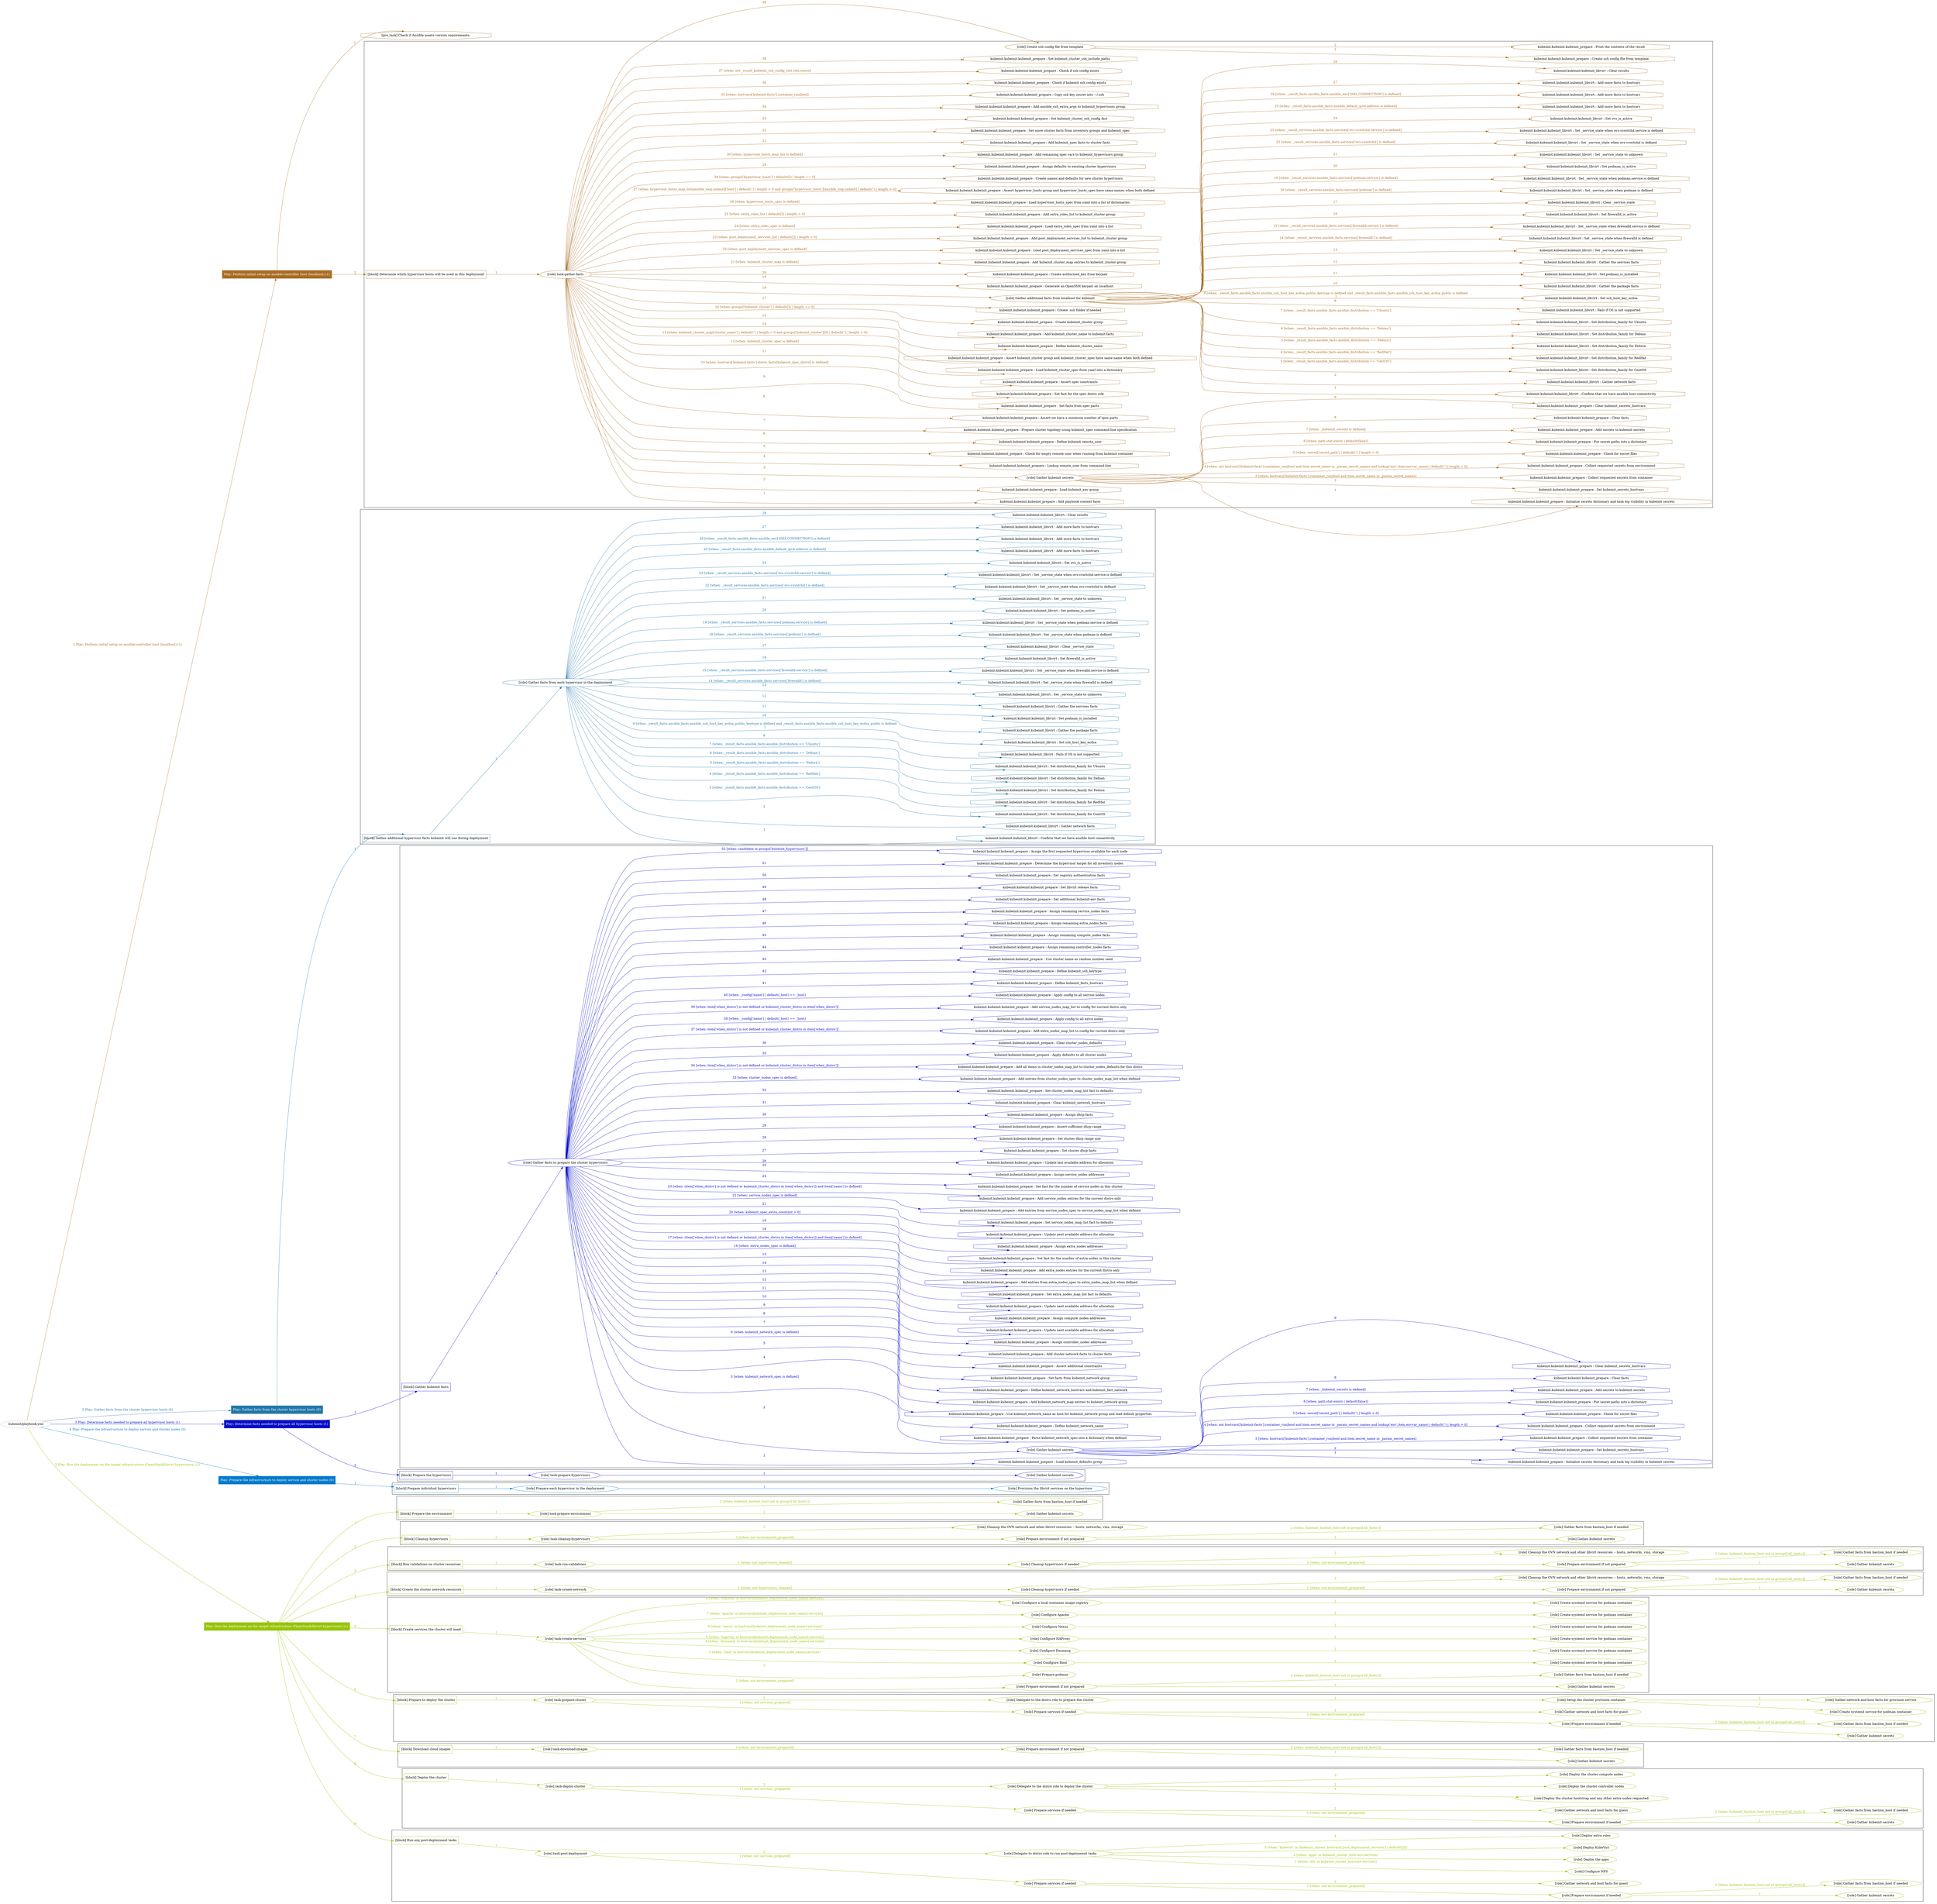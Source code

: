 digraph {
	graph [concentrate=true ordering=in rankdir=LR ratio=fill]
	edge [esep=5 sep=10]
	"kubeinit/playbook.yml" [URL="/home/runner/work/kubeinit/kubeinit/kubeinit/playbook.yml" id=playbook_b18fe40a style=dotted]
	"kubeinit/playbook.yml" -> play_8a3194dd [label="1 Play: Perform initial setup on ansible-controller host (localhost) (1)" color="#a86d24" fontcolor="#a86d24" id=edge_play_8a3194dd labeltooltip="1 Play: Perform initial setup on ansible-controller host (localhost) (1)" tooltip="1 Play: Perform initial setup on ansible-controller host (localhost) (1)"]
	subgraph "Play: Perform initial setup on ansible-controller host (localhost) (1)" {
		play_8a3194dd [label="Play: Perform initial setup on ansible-controller host (localhost) (1)" URL="/home/runner/work/kubeinit/kubeinit/kubeinit/playbook.yml" color="#a86d24" fontcolor="#ffffff" id=play_8a3194dd shape=box style=filled tooltip=localhost]
		pre_task_34dd3f22 [label="[pre_task] Check if Ansible meets version requirements." URL="/home/runner/work/kubeinit/kubeinit/kubeinit/playbook.yml" color="#a86d24" id=pre_task_34dd3f22 shape=octagon tooltip="Check if Ansible meets version requirements."]
		play_8a3194dd -> pre_task_34dd3f22 [label="1 " color="#a86d24" fontcolor="#a86d24" id=edge_pre_task_34dd3f22 labeltooltip="1 " tooltip="1 "]
		play_8a3194dd -> block_da48010c [label=2 color="#a86d24" fontcolor="#a86d24" id=edge_block_da48010c labeltooltip=2 tooltip=2]
		subgraph cluster_block_da48010c {
			block_da48010c [label="[block] Determine which hypervisor hosts will be used in this deployment" URL="/home/runner/work/kubeinit/kubeinit/kubeinit/playbook.yml" color="#a86d24" id=block_da48010c labeltooltip="Determine which hypervisor hosts will be used in this deployment" shape=box tooltip="Determine which hypervisor hosts will be used in this deployment"]
			block_da48010c -> role_582a3471 [label="1 " color="#a86d24" fontcolor="#a86d24" id=edge_role_582a3471 labeltooltip="1 " tooltip="1 "]
			subgraph "task-gather-facts" {
				role_582a3471 [label="[role] task-gather-facts" URL="/home/runner/work/kubeinit/kubeinit/kubeinit/playbook.yml" color="#a86d24" id=role_582a3471 tooltip="task-gather-facts"]
				task_339be1e0 [label="kubeinit.kubeinit.kubeinit_prepare : Add playbook context facts" URL="/home/runner/.ansible/collections/ansible_collections/kubeinit/kubeinit/roles/kubeinit_prepare/tasks/build_hypervisors_group.yml" color="#a86d24" id=task_339be1e0 shape=octagon tooltip="kubeinit.kubeinit.kubeinit_prepare : Add playbook context facts"]
				role_582a3471 -> task_339be1e0 [label="1 " color="#a86d24" fontcolor="#a86d24" id=edge_task_339be1e0 labeltooltip="1 " tooltip="1 "]
				task_4c91a24d [label="kubeinit.kubeinit.kubeinit_prepare : Load kubeinit_env group" URL="/home/runner/.ansible/collections/ansible_collections/kubeinit/kubeinit/roles/kubeinit_prepare/tasks/build_hypervisors_group.yml" color="#a86d24" id=task_4c91a24d shape=octagon tooltip="kubeinit.kubeinit.kubeinit_prepare : Load kubeinit_env group"]
				role_582a3471 -> task_4c91a24d [label="2 " color="#a86d24" fontcolor="#a86d24" id=edge_task_4c91a24d labeltooltip="2 " tooltip="2 "]
				role_582a3471 -> role_7a140cca [label="3 " color="#a86d24" fontcolor="#a86d24" id=edge_role_7a140cca labeltooltip="3 " tooltip="3 "]
				subgraph "Gather kubeinit secrets" {
					role_7a140cca [label="[role] Gather kubeinit secrets" URL="/home/runner/.ansible/collections/ansible_collections/kubeinit/kubeinit/roles/kubeinit_prepare/tasks/build_hypervisors_group.yml" color="#a86d24" id=role_7a140cca tooltip="Gather kubeinit secrets"]
					task_19fc34b9 [label="kubeinit.kubeinit.kubeinit_prepare : Initialize secrets dictionary and task log visibility in kubeinit secrets" URL="/home/runner/.ansible/collections/ansible_collections/kubeinit/kubeinit/roles/kubeinit_prepare/tasks/gather_kubeinit_secrets.yml" color="#a86d24" id=task_19fc34b9 shape=octagon tooltip="kubeinit.kubeinit.kubeinit_prepare : Initialize secrets dictionary and task log visibility in kubeinit secrets"]
					role_7a140cca -> task_19fc34b9 [label="1 " color="#a86d24" fontcolor="#a86d24" id=edge_task_19fc34b9 labeltooltip="1 " tooltip="1 "]
					task_5716ba06 [label="kubeinit.kubeinit.kubeinit_prepare : Set kubeinit_secrets_hostvars" URL="/home/runner/.ansible/collections/ansible_collections/kubeinit/kubeinit/roles/kubeinit_prepare/tasks/gather_kubeinit_secrets.yml" color="#a86d24" id=task_5716ba06 shape=octagon tooltip="kubeinit.kubeinit.kubeinit_prepare : Set kubeinit_secrets_hostvars"]
					role_7a140cca -> task_5716ba06 [label="2 " color="#a86d24" fontcolor="#a86d24" id=edge_task_5716ba06 labeltooltip="2 " tooltip="2 "]
					task_3890a34a [label="kubeinit.kubeinit.kubeinit_prepare : Collect requested secrets from container" URL="/home/runner/.ansible/collections/ansible_collections/kubeinit/kubeinit/roles/kubeinit_prepare/tasks/gather_kubeinit_secrets.yml" color="#a86d24" id=task_3890a34a shape=octagon tooltip="kubeinit.kubeinit.kubeinit_prepare : Collect requested secrets from container"]
					role_7a140cca -> task_3890a34a [label="3 [when: hostvars['kubeinit-facts'].container_run|bool and item.secret_name in _param_secret_names]" color="#a86d24" fontcolor="#a86d24" id=edge_task_3890a34a labeltooltip="3 [when: hostvars['kubeinit-facts'].container_run|bool and item.secret_name in _param_secret_names]" tooltip="3 [when: hostvars['kubeinit-facts'].container_run|bool and item.secret_name in _param_secret_names]"]
					task_e41e8742 [label="kubeinit.kubeinit.kubeinit_prepare : Collect requested secrets from environment" URL="/home/runner/.ansible/collections/ansible_collections/kubeinit/kubeinit/roles/kubeinit_prepare/tasks/gather_kubeinit_secrets.yml" color="#a86d24" id=task_e41e8742 shape=octagon tooltip="kubeinit.kubeinit.kubeinit_prepare : Collect requested secrets from environment"]
					role_7a140cca -> task_e41e8742 [label="4 [when: not hostvars['kubeinit-facts'].container_run|bool and item.secret_name in _param_secret_names and lookup('env',item.envvar_name) | default('') | length > 0]" color="#a86d24" fontcolor="#a86d24" id=edge_task_e41e8742 labeltooltip="4 [when: not hostvars['kubeinit-facts'].container_run|bool and item.secret_name in _param_secret_names and lookup('env',item.envvar_name) | default('') | length > 0]" tooltip="4 [when: not hostvars['kubeinit-facts'].container_run|bool and item.secret_name in _param_secret_names and lookup('env',item.envvar_name) | default('') | length > 0]"]
					task_a9cec7a0 [label="kubeinit.kubeinit.kubeinit_prepare : Check for secret files" URL="/home/runner/.ansible/collections/ansible_collections/kubeinit/kubeinit/roles/kubeinit_prepare/tasks/gather_kubeinit_secrets.yml" color="#a86d24" id=task_a9cec7a0 shape=octagon tooltip="kubeinit.kubeinit.kubeinit_prepare : Check for secret files"]
					role_7a140cca -> task_a9cec7a0 [label="5 [when: secret['secret_path'] | default('') | length > 0]" color="#a86d24" fontcolor="#a86d24" id=edge_task_a9cec7a0 labeltooltip="5 [when: secret['secret_path'] | default('') | length > 0]" tooltip="5 [when: secret['secret_path'] | default('') | length > 0]"]
					task_f2a17cee [label="kubeinit.kubeinit.kubeinit_prepare : Put secret paths into a dictionary" URL="/home/runner/.ansible/collections/ansible_collections/kubeinit/kubeinit/roles/kubeinit_prepare/tasks/gather_kubeinit_secrets.yml" color="#a86d24" id=task_f2a17cee shape=octagon tooltip="kubeinit.kubeinit.kubeinit_prepare : Put secret paths into a dictionary"]
					role_7a140cca -> task_f2a17cee [label="6 [when: path.stat.exists | default(false)]" color="#a86d24" fontcolor="#a86d24" id=edge_task_f2a17cee labeltooltip="6 [when: path.stat.exists | default(false)]" tooltip="6 [when: path.stat.exists | default(false)]"]
					task_913997e4 [label="kubeinit.kubeinit.kubeinit_prepare : Add secrets to kubeinit secrets" URL="/home/runner/.ansible/collections/ansible_collections/kubeinit/kubeinit/roles/kubeinit_prepare/tasks/gather_kubeinit_secrets.yml" color="#a86d24" id=task_913997e4 shape=octagon tooltip="kubeinit.kubeinit.kubeinit_prepare : Add secrets to kubeinit secrets"]
					role_7a140cca -> task_913997e4 [label="7 [when: _kubeinit_secrets is defined]" color="#a86d24" fontcolor="#a86d24" id=edge_task_913997e4 labeltooltip="7 [when: _kubeinit_secrets is defined]" tooltip="7 [when: _kubeinit_secrets is defined]"]
					task_12293ed7 [label="kubeinit.kubeinit.kubeinit_prepare : Clear facts" URL="/home/runner/.ansible/collections/ansible_collections/kubeinit/kubeinit/roles/kubeinit_prepare/tasks/gather_kubeinit_secrets.yml" color="#a86d24" id=task_12293ed7 shape=octagon tooltip="kubeinit.kubeinit.kubeinit_prepare : Clear facts"]
					role_7a140cca -> task_12293ed7 [label="8 " color="#a86d24" fontcolor="#a86d24" id=edge_task_12293ed7 labeltooltip="8 " tooltip="8 "]
					task_9eca1f9b [label="kubeinit.kubeinit.kubeinit_prepare : Clear kubeinit_secrets_hostvars" URL="/home/runner/.ansible/collections/ansible_collections/kubeinit/kubeinit/roles/kubeinit_prepare/tasks/gather_kubeinit_secrets.yml" color="#a86d24" id=task_9eca1f9b shape=octagon tooltip="kubeinit.kubeinit.kubeinit_prepare : Clear kubeinit_secrets_hostvars"]
					role_7a140cca -> task_9eca1f9b [label="9 " color="#a86d24" fontcolor="#a86d24" id=edge_task_9eca1f9b labeltooltip="9 " tooltip="9 "]
				}
				task_b2c341f4 [label="kubeinit.kubeinit.kubeinit_prepare : Lookup remote_user from command-line" URL="/home/runner/.ansible/collections/ansible_collections/kubeinit/kubeinit/roles/kubeinit_prepare/tasks/build_hypervisors_group.yml" color="#a86d24" id=task_b2c341f4 shape=octagon tooltip="kubeinit.kubeinit.kubeinit_prepare : Lookup remote_user from command-line"]
				role_582a3471 -> task_b2c341f4 [label="4 " color="#a86d24" fontcolor="#a86d24" id=edge_task_b2c341f4 labeltooltip="4 " tooltip="4 "]
				task_93203ca5 [label="kubeinit.kubeinit.kubeinit_prepare : Check for empty remote user when running from kubeinit container" URL="/home/runner/.ansible/collections/ansible_collections/kubeinit/kubeinit/roles/kubeinit_prepare/tasks/build_hypervisors_group.yml" color="#a86d24" id=task_93203ca5 shape=octagon tooltip="kubeinit.kubeinit.kubeinit_prepare : Check for empty remote user when running from kubeinit container"]
				role_582a3471 -> task_93203ca5 [label="5 " color="#a86d24" fontcolor="#a86d24" id=edge_task_93203ca5 labeltooltip="5 " tooltip="5 "]
				task_91c9f743 [label="kubeinit.kubeinit.kubeinit_prepare : Define kubeinit remote_user" URL="/home/runner/.ansible/collections/ansible_collections/kubeinit/kubeinit/roles/kubeinit_prepare/tasks/build_hypervisors_group.yml" color="#a86d24" id=task_91c9f743 shape=octagon tooltip="kubeinit.kubeinit.kubeinit_prepare : Define kubeinit remote_user"]
				role_582a3471 -> task_91c9f743 [label="6 " color="#a86d24" fontcolor="#a86d24" id=edge_task_91c9f743 labeltooltip="6 " tooltip="6 "]
				task_50492a21 [label="kubeinit.kubeinit.kubeinit_prepare : Prepare cluster topology using kubeinit_spec command-line specification" URL="/home/runner/.ansible/collections/ansible_collections/kubeinit/kubeinit/roles/kubeinit_prepare/tasks/build_hypervisors_group.yml" color="#a86d24" id=task_50492a21 shape=octagon tooltip="kubeinit.kubeinit.kubeinit_prepare : Prepare cluster topology using kubeinit_spec command-line specification"]
				role_582a3471 -> task_50492a21 [label="7 " color="#a86d24" fontcolor="#a86d24" id=edge_task_50492a21 labeltooltip="7 " tooltip="7 "]
				task_8872c886 [label="kubeinit.kubeinit.kubeinit_prepare : Assert we have a minimum number of spec parts" URL="/home/runner/.ansible/collections/ansible_collections/kubeinit/kubeinit/roles/kubeinit_prepare/tasks/build_hypervisors_group.yml" color="#a86d24" id=task_8872c886 shape=octagon tooltip="kubeinit.kubeinit.kubeinit_prepare : Assert we have a minimum number of spec parts"]
				role_582a3471 -> task_8872c886 [label="8 " color="#a86d24" fontcolor="#a86d24" id=edge_task_8872c886 labeltooltip="8 " tooltip="8 "]
				task_e453dc67 [label="kubeinit.kubeinit.kubeinit_prepare : Set facts from spec parts" URL="/home/runner/.ansible/collections/ansible_collections/kubeinit/kubeinit/roles/kubeinit_prepare/tasks/build_hypervisors_group.yml" color="#a86d24" id=task_e453dc67 shape=octagon tooltip="kubeinit.kubeinit.kubeinit_prepare : Set facts from spec parts"]
				role_582a3471 -> task_e453dc67 [label="9 " color="#a86d24" fontcolor="#a86d24" id=edge_task_e453dc67 labeltooltip="9 " tooltip="9 "]
				task_c6bb159f [label="kubeinit.kubeinit.kubeinit_prepare : Set fact for the spec distro role" URL="/home/runner/.ansible/collections/ansible_collections/kubeinit/kubeinit/roles/kubeinit_prepare/tasks/build_hypervisors_group.yml" color="#a86d24" id=task_c6bb159f shape=octagon tooltip="kubeinit.kubeinit.kubeinit_prepare : Set fact for the spec distro role"]
				role_582a3471 -> task_c6bb159f [label="10 [when: hostvars['kubeinit-facts'].distro_facts[kubeinit_spec_distro] is defined]" color="#a86d24" fontcolor="#a86d24" id=edge_task_c6bb159f labeltooltip="10 [when: hostvars['kubeinit-facts'].distro_facts[kubeinit_spec_distro] is defined]" tooltip="10 [when: hostvars['kubeinit-facts'].distro_facts[kubeinit_spec_distro] is defined]"]
				task_28504c89 [label="kubeinit.kubeinit.kubeinit_prepare : Assert spec constraints" URL="/home/runner/.ansible/collections/ansible_collections/kubeinit/kubeinit/roles/kubeinit_prepare/tasks/build_hypervisors_group.yml" color="#a86d24" id=task_28504c89 shape=octagon tooltip="kubeinit.kubeinit.kubeinit_prepare : Assert spec constraints"]
				role_582a3471 -> task_28504c89 [label="11 " color="#a86d24" fontcolor="#a86d24" id=edge_task_28504c89 labeltooltip="11 " tooltip="11 "]
				task_3caa7584 [label="kubeinit.kubeinit.kubeinit_prepare : Load kubeinit_cluster_spec from yaml into a dictionary" URL="/home/runner/.ansible/collections/ansible_collections/kubeinit/kubeinit/roles/kubeinit_prepare/tasks/build_hypervisors_group.yml" color="#a86d24" id=task_3caa7584 shape=octagon tooltip="kubeinit.kubeinit.kubeinit_prepare : Load kubeinit_cluster_spec from yaml into a dictionary"]
				role_582a3471 -> task_3caa7584 [label="12 [when: kubeinit_cluster_spec is defined]" color="#a86d24" fontcolor="#a86d24" id=edge_task_3caa7584 labeltooltip="12 [when: kubeinit_cluster_spec is defined]" tooltip="12 [when: kubeinit_cluster_spec is defined]"]
				task_76be6b2e [label="kubeinit.kubeinit.kubeinit_prepare : Assert kubeinit_cluster group and kubeinit_cluster_spec have same name when both defined" URL="/home/runner/.ansible/collections/ansible_collections/kubeinit/kubeinit/roles/kubeinit_prepare/tasks/build_hypervisors_group.yml" color="#a86d24" id=task_76be6b2e shape=octagon tooltip="kubeinit.kubeinit.kubeinit_prepare : Assert kubeinit_cluster group and kubeinit_cluster_spec have same name when both defined"]
				role_582a3471 -> task_76be6b2e [label="13 [when: kubeinit_cluster_map['cluster_name'] | default('') | length > 0 and groups['kubeinit_cluster'][0] | default('') | length > 0]" color="#a86d24" fontcolor="#a86d24" id=edge_task_76be6b2e labeltooltip="13 [when: kubeinit_cluster_map['cluster_name'] | default('') | length > 0 and groups['kubeinit_cluster'][0] | default('') | length > 0]" tooltip="13 [when: kubeinit_cluster_map['cluster_name'] | default('') | length > 0 and groups['kubeinit_cluster'][0] | default('') | length > 0]"]
				task_81a08221 [label="kubeinit.kubeinit.kubeinit_prepare : Define kubeinit_cluster_name" URL="/home/runner/.ansible/collections/ansible_collections/kubeinit/kubeinit/roles/kubeinit_prepare/tasks/build_hypervisors_group.yml" color="#a86d24" id=task_81a08221 shape=octagon tooltip="kubeinit.kubeinit.kubeinit_prepare : Define kubeinit_cluster_name"]
				role_582a3471 -> task_81a08221 [label="14 " color="#a86d24" fontcolor="#a86d24" id=edge_task_81a08221 labeltooltip="14 " tooltip="14 "]
				task_19aae7d3 [label="kubeinit.kubeinit.kubeinit_prepare : Add kubeinit_cluster_name to kubeinit-facts" URL="/home/runner/.ansible/collections/ansible_collections/kubeinit/kubeinit/roles/kubeinit_prepare/tasks/build_hypervisors_group.yml" color="#a86d24" id=task_19aae7d3 shape=octagon tooltip="kubeinit.kubeinit.kubeinit_prepare : Add kubeinit_cluster_name to kubeinit-facts"]
				role_582a3471 -> task_19aae7d3 [label="15 " color="#a86d24" fontcolor="#a86d24" id=edge_task_19aae7d3 labeltooltip="15 " tooltip="15 "]
				task_f577f46e [label="kubeinit.kubeinit.kubeinit_prepare : Create kubeinit_cluster group" URL="/home/runner/.ansible/collections/ansible_collections/kubeinit/kubeinit/roles/kubeinit_prepare/tasks/build_hypervisors_group.yml" color="#a86d24" id=task_f577f46e shape=octagon tooltip="kubeinit.kubeinit.kubeinit_prepare : Create kubeinit_cluster group"]
				role_582a3471 -> task_f577f46e [label="16 [when: groups['kubeinit_cluster'] | default([]) | length == 0]" color="#a86d24" fontcolor="#a86d24" id=edge_task_f577f46e labeltooltip="16 [when: groups['kubeinit_cluster'] | default([]) | length == 0]" tooltip="16 [when: groups['kubeinit_cluster'] | default([]) | length == 0]"]
				task_aca74166 [label="kubeinit.kubeinit.kubeinit_prepare : Create .ssh folder if needed" URL="/home/runner/.ansible/collections/ansible_collections/kubeinit/kubeinit/roles/kubeinit_prepare/tasks/build_hypervisors_group.yml" color="#a86d24" id=task_aca74166 shape=octagon tooltip="kubeinit.kubeinit.kubeinit_prepare : Create .ssh folder if needed"]
				role_582a3471 -> task_aca74166 [label="17 " color="#a86d24" fontcolor="#a86d24" id=edge_task_aca74166 labeltooltip="17 " tooltip="17 "]
				role_582a3471 -> role_6c58bc50 [label="18 " color="#a86d24" fontcolor="#a86d24" id=edge_role_6c58bc50 labeltooltip="18 " tooltip="18 "]
				subgraph "Gather additional facts from localhost for kubeinit" {
					role_6c58bc50 [label="[role] Gather additional facts from localhost for kubeinit" URL="/home/runner/.ansible/collections/ansible_collections/kubeinit/kubeinit/roles/kubeinit_prepare/tasks/build_hypervisors_group.yml" color="#a86d24" id=role_6c58bc50 tooltip="Gather additional facts from localhost for kubeinit"]
					task_ec2c7279 [label="kubeinit.kubeinit.kubeinit_libvirt : Confirm that we have ansible host connectivity" URL="/home/runner/.ansible/collections/ansible_collections/kubeinit/kubeinit/roles/kubeinit_libvirt/tasks/gather_host_facts.yml" color="#a86d24" id=task_ec2c7279 shape=octagon tooltip="kubeinit.kubeinit.kubeinit_libvirt : Confirm that we have ansible host connectivity"]
					role_6c58bc50 -> task_ec2c7279 [label="1 " color="#a86d24" fontcolor="#a86d24" id=edge_task_ec2c7279 labeltooltip="1 " tooltip="1 "]
					task_aeb9981a [label="kubeinit.kubeinit.kubeinit_libvirt : Gather network facts" URL="/home/runner/.ansible/collections/ansible_collections/kubeinit/kubeinit/roles/kubeinit_libvirt/tasks/gather_host_facts.yml" color="#a86d24" id=task_aeb9981a shape=octagon tooltip="kubeinit.kubeinit.kubeinit_libvirt : Gather network facts"]
					role_6c58bc50 -> task_aeb9981a [label="2 " color="#a86d24" fontcolor="#a86d24" id=edge_task_aeb9981a labeltooltip="2 " tooltip="2 "]
					task_d9fe9052 [label="kubeinit.kubeinit.kubeinit_libvirt : Set distribution_family for CentOS" URL="/home/runner/.ansible/collections/ansible_collections/kubeinit/kubeinit/roles/kubeinit_libvirt/tasks/gather_host_facts.yml" color="#a86d24" id=task_d9fe9052 shape=octagon tooltip="kubeinit.kubeinit.kubeinit_libvirt : Set distribution_family for CentOS"]
					role_6c58bc50 -> task_d9fe9052 [label="3 [when: _result_facts.ansible_facts.ansible_distribution == 'CentOS']" color="#a86d24" fontcolor="#a86d24" id=edge_task_d9fe9052 labeltooltip="3 [when: _result_facts.ansible_facts.ansible_distribution == 'CentOS']" tooltip="3 [when: _result_facts.ansible_facts.ansible_distribution == 'CentOS']"]
					task_2635cce0 [label="kubeinit.kubeinit.kubeinit_libvirt : Set distribution_family for RedHat" URL="/home/runner/.ansible/collections/ansible_collections/kubeinit/kubeinit/roles/kubeinit_libvirt/tasks/gather_host_facts.yml" color="#a86d24" id=task_2635cce0 shape=octagon tooltip="kubeinit.kubeinit.kubeinit_libvirt : Set distribution_family for RedHat"]
					role_6c58bc50 -> task_2635cce0 [label="4 [when: _result_facts.ansible_facts.ansible_distribution == 'RedHat']" color="#a86d24" fontcolor="#a86d24" id=edge_task_2635cce0 labeltooltip="4 [when: _result_facts.ansible_facts.ansible_distribution == 'RedHat']" tooltip="4 [when: _result_facts.ansible_facts.ansible_distribution == 'RedHat']"]
					task_6280a5c4 [label="kubeinit.kubeinit.kubeinit_libvirt : Set distribution_family for Fedora" URL="/home/runner/.ansible/collections/ansible_collections/kubeinit/kubeinit/roles/kubeinit_libvirt/tasks/gather_host_facts.yml" color="#a86d24" id=task_6280a5c4 shape=octagon tooltip="kubeinit.kubeinit.kubeinit_libvirt : Set distribution_family for Fedora"]
					role_6c58bc50 -> task_6280a5c4 [label="5 [when: _result_facts.ansible_facts.ansible_distribution == 'Fedora']" color="#a86d24" fontcolor="#a86d24" id=edge_task_6280a5c4 labeltooltip="5 [when: _result_facts.ansible_facts.ansible_distribution == 'Fedora']" tooltip="5 [when: _result_facts.ansible_facts.ansible_distribution == 'Fedora']"]
					task_25a66e0f [label="kubeinit.kubeinit.kubeinit_libvirt : Set distribution_family for Debian" URL="/home/runner/.ansible/collections/ansible_collections/kubeinit/kubeinit/roles/kubeinit_libvirt/tasks/gather_host_facts.yml" color="#a86d24" id=task_25a66e0f shape=octagon tooltip="kubeinit.kubeinit.kubeinit_libvirt : Set distribution_family for Debian"]
					role_6c58bc50 -> task_25a66e0f [label="6 [when: _result_facts.ansible_facts.ansible_distribution == 'Debian']" color="#a86d24" fontcolor="#a86d24" id=edge_task_25a66e0f labeltooltip="6 [when: _result_facts.ansible_facts.ansible_distribution == 'Debian']" tooltip="6 [when: _result_facts.ansible_facts.ansible_distribution == 'Debian']"]
					task_a9c52967 [label="kubeinit.kubeinit.kubeinit_libvirt : Set distribution_family for Ubuntu" URL="/home/runner/.ansible/collections/ansible_collections/kubeinit/kubeinit/roles/kubeinit_libvirt/tasks/gather_host_facts.yml" color="#a86d24" id=task_a9c52967 shape=octagon tooltip="kubeinit.kubeinit.kubeinit_libvirt : Set distribution_family for Ubuntu"]
					role_6c58bc50 -> task_a9c52967 [label="7 [when: _result_facts.ansible_facts.ansible_distribution == 'Ubuntu']" color="#a86d24" fontcolor="#a86d24" id=edge_task_a9c52967 labeltooltip="7 [when: _result_facts.ansible_facts.ansible_distribution == 'Ubuntu']" tooltip="7 [when: _result_facts.ansible_facts.ansible_distribution == 'Ubuntu']"]
					task_4319d99b [label="kubeinit.kubeinit.kubeinit_libvirt : Fails if OS is not supported" URL="/home/runner/.ansible/collections/ansible_collections/kubeinit/kubeinit/roles/kubeinit_libvirt/tasks/gather_host_facts.yml" color="#a86d24" id=task_4319d99b shape=octagon tooltip="kubeinit.kubeinit.kubeinit_libvirt : Fails if OS is not supported"]
					role_6c58bc50 -> task_4319d99b [label="8 " color="#a86d24" fontcolor="#a86d24" id=edge_task_4319d99b labeltooltip="8 " tooltip="8 "]
					task_42f6293a [label="kubeinit.kubeinit.kubeinit_libvirt : Set ssh_host_key_ecdsa" URL="/home/runner/.ansible/collections/ansible_collections/kubeinit/kubeinit/roles/kubeinit_libvirt/tasks/gather_host_facts.yml" color="#a86d24" id=task_42f6293a shape=octagon tooltip="kubeinit.kubeinit.kubeinit_libvirt : Set ssh_host_key_ecdsa"]
					role_6c58bc50 -> task_42f6293a [label="9 [when: _result_facts.ansible_facts.ansible_ssh_host_key_ecdsa_public_keytype is defined and _result_facts.ansible_facts.ansible_ssh_host_key_ecdsa_public is defined
]" color="#a86d24" fontcolor="#a86d24" id=edge_task_42f6293a labeltooltip="9 [when: _result_facts.ansible_facts.ansible_ssh_host_key_ecdsa_public_keytype is defined and _result_facts.ansible_facts.ansible_ssh_host_key_ecdsa_public is defined
]" tooltip="9 [when: _result_facts.ansible_facts.ansible_ssh_host_key_ecdsa_public_keytype is defined and _result_facts.ansible_facts.ansible_ssh_host_key_ecdsa_public is defined
]"]
					task_c8f9b4df [label="kubeinit.kubeinit.kubeinit_libvirt : Gather the package facts" URL="/home/runner/.ansible/collections/ansible_collections/kubeinit/kubeinit/roles/kubeinit_libvirt/tasks/gather_host_facts.yml" color="#a86d24" id=task_c8f9b4df shape=octagon tooltip="kubeinit.kubeinit.kubeinit_libvirt : Gather the package facts"]
					role_6c58bc50 -> task_c8f9b4df [label="10 " color="#a86d24" fontcolor="#a86d24" id=edge_task_c8f9b4df labeltooltip="10 " tooltip="10 "]
					task_62077183 [label="kubeinit.kubeinit.kubeinit_libvirt : Set podman_is_installed" URL="/home/runner/.ansible/collections/ansible_collections/kubeinit/kubeinit/roles/kubeinit_libvirt/tasks/gather_host_facts.yml" color="#a86d24" id=task_62077183 shape=octagon tooltip="kubeinit.kubeinit.kubeinit_libvirt : Set podman_is_installed"]
					role_6c58bc50 -> task_62077183 [label="11 " color="#a86d24" fontcolor="#a86d24" id=edge_task_62077183 labeltooltip="11 " tooltip="11 "]
					task_5b373c90 [label="kubeinit.kubeinit.kubeinit_libvirt : Gather the services facts" URL="/home/runner/.ansible/collections/ansible_collections/kubeinit/kubeinit/roles/kubeinit_libvirt/tasks/gather_host_facts.yml" color="#a86d24" id=task_5b373c90 shape=octagon tooltip="kubeinit.kubeinit.kubeinit_libvirt : Gather the services facts"]
					role_6c58bc50 -> task_5b373c90 [label="12 " color="#a86d24" fontcolor="#a86d24" id=edge_task_5b373c90 labeltooltip="12 " tooltip="12 "]
					task_d14ad718 [label="kubeinit.kubeinit.kubeinit_libvirt : Set _service_state to unknown" URL="/home/runner/.ansible/collections/ansible_collections/kubeinit/kubeinit/roles/kubeinit_libvirt/tasks/gather_host_facts.yml" color="#a86d24" id=task_d14ad718 shape=octagon tooltip="kubeinit.kubeinit.kubeinit_libvirt : Set _service_state to unknown"]
					role_6c58bc50 -> task_d14ad718 [label="13 " color="#a86d24" fontcolor="#a86d24" id=edge_task_d14ad718 labeltooltip="13 " tooltip="13 "]
					task_adc1b789 [label="kubeinit.kubeinit.kubeinit_libvirt : Set _service_state when firewalld is defined" URL="/home/runner/.ansible/collections/ansible_collections/kubeinit/kubeinit/roles/kubeinit_libvirt/tasks/gather_host_facts.yml" color="#a86d24" id=task_adc1b789 shape=octagon tooltip="kubeinit.kubeinit.kubeinit_libvirt : Set _service_state when firewalld is defined"]
					role_6c58bc50 -> task_adc1b789 [label="14 [when: _result_services.ansible_facts.services['firewalld'] is defined]" color="#a86d24" fontcolor="#a86d24" id=edge_task_adc1b789 labeltooltip="14 [when: _result_services.ansible_facts.services['firewalld'] is defined]" tooltip="14 [when: _result_services.ansible_facts.services['firewalld'] is defined]"]
					task_cc426003 [label="kubeinit.kubeinit.kubeinit_libvirt : Set _service_state when firewalld.service is defined" URL="/home/runner/.ansible/collections/ansible_collections/kubeinit/kubeinit/roles/kubeinit_libvirt/tasks/gather_host_facts.yml" color="#a86d24" id=task_cc426003 shape=octagon tooltip="kubeinit.kubeinit.kubeinit_libvirt : Set _service_state when firewalld.service is defined"]
					role_6c58bc50 -> task_cc426003 [label="15 [when: _result_services.ansible_facts.services['firewalld.service'] is defined]" color="#a86d24" fontcolor="#a86d24" id=edge_task_cc426003 labeltooltip="15 [when: _result_services.ansible_facts.services['firewalld.service'] is defined]" tooltip="15 [when: _result_services.ansible_facts.services['firewalld.service'] is defined]"]
					task_d00fab80 [label="kubeinit.kubeinit.kubeinit_libvirt : Set firewalld_is_active" URL="/home/runner/.ansible/collections/ansible_collections/kubeinit/kubeinit/roles/kubeinit_libvirt/tasks/gather_host_facts.yml" color="#a86d24" id=task_d00fab80 shape=octagon tooltip="kubeinit.kubeinit.kubeinit_libvirt : Set firewalld_is_active"]
					role_6c58bc50 -> task_d00fab80 [label="16 " color="#a86d24" fontcolor="#a86d24" id=edge_task_d00fab80 labeltooltip="16 " tooltip="16 "]
					task_f4389fac [label="kubeinit.kubeinit.kubeinit_libvirt : Clear _service_state" URL="/home/runner/.ansible/collections/ansible_collections/kubeinit/kubeinit/roles/kubeinit_libvirt/tasks/gather_host_facts.yml" color="#a86d24" id=task_f4389fac shape=octagon tooltip="kubeinit.kubeinit.kubeinit_libvirt : Clear _service_state"]
					role_6c58bc50 -> task_f4389fac [label="17 " color="#a86d24" fontcolor="#a86d24" id=edge_task_f4389fac labeltooltip="17 " tooltip="17 "]
					task_d4f50c7a [label="kubeinit.kubeinit.kubeinit_libvirt : Set _service_state when podman is defined" URL="/home/runner/.ansible/collections/ansible_collections/kubeinit/kubeinit/roles/kubeinit_libvirt/tasks/gather_host_facts.yml" color="#a86d24" id=task_d4f50c7a shape=octagon tooltip="kubeinit.kubeinit.kubeinit_libvirt : Set _service_state when podman is defined"]
					role_6c58bc50 -> task_d4f50c7a [label="18 [when: _result_services.ansible_facts.services['podman'] is defined]" color="#a86d24" fontcolor="#a86d24" id=edge_task_d4f50c7a labeltooltip="18 [when: _result_services.ansible_facts.services['podman'] is defined]" tooltip="18 [when: _result_services.ansible_facts.services['podman'] is defined]"]
					task_879115aa [label="kubeinit.kubeinit.kubeinit_libvirt : Set _service_state when podman.service is defined" URL="/home/runner/.ansible/collections/ansible_collections/kubeinit/kubeinit/roles/kubeinit_libvirt/tasks/gather_host_facts.yml" color="#a86d24" id=task_879115aa shape=octagon tooltip="kubeinit.kubeinit.kubeinit_libvirt : Set _service_state when podman.service is defined"]
					role_6c58bc50 -> task_879115aa [label="19 [when: _result_services.ansible_facts.services['podman.service'] is defined]" color="#a86d24" fontcolor="#a86d24" id=edge_task_879115aa labeltooltip="19 [when: _result_services.ansible_facts.services['podman.service'] is defined]" tooltip="19 [when: _result_services.ansible_facts.services['podman.service'] is defined]"]
					task_edbbdb87 [label="kubeinit.kubeinit.kubeinit_libvirt : Set podman_is_active" URL="/home/runner/.ansible/collections/ansible_collections/kubeinit/kubeinit/roles/kubeinit_libvirt/tasks/gather_host_facts.yml" color="#a86d24" id=task_edbbdb87 shape=octagon tooltip="kubeinit.kubeinit.kubeinit_libvirt : Set podman_is_active"]
					role_6c58bc50 -> task_edbbdb87 [label="20 " color="#a86d24" fontcolor="#a86d24" id=edge_task_edbbdb87 labeltooltip="20 " tooltip="20 "]
					task_d1db684b [label="kubeinit.kubeinit.kubeinit_libvirt : Set _service_state to unknown" URL="/home/runner/.ansible/collections/ansible_collections/kubeinit/kubeinit/roles/kubeinit_libvirt/tasks/gather_host_facts.yml" color="#a86d24" id=task_d1db684b shape=octagon tooltip="kubeinit.kubeinit.kubeinit_libvirt : Set _service_state to unknown"]
					role_6c58bc50 -> task_d1db684b [label="21 " color="#a86d24" fontcolor="#a86d24" id=edge_task_d1db684b labeltooltip="21 " tooltip="21 "]
					task_b4247df8 [label="kubeinit.kubeinit.kubeinit_libvirt : Set _service_state when ovs-vswitchd is defined" URL="/home/runner/.ansible/collections/ansible_collections/kubeinit/kubeinit/roles/kubeinit_libvirt/tasks/gather_host_facts.yml" color="#a86d24" id=task_b4247df8 shape=octagon tooltip="kubeinit.kubeinit.kubeinit_libvirt : Set _service_state when ovs-vswitchd is defined"]
					role_6c58bc50 -> task_b4247df8 [label="22 [when: _result_services.ansible_facts.services['ovs-vswitchd'] is defined]" color="#a86d24" fontcolor="#a86d24" id=edge_task_b4247df8 labeltooltip="22 [when: _result_services.ansible_facts.services['ovs-vswitchd'] is defined]" tooltip="22 [when: _result_services.ansible_facts.services['ovs-vswitchd'] is defined]"]
					task_b116b623 [label="kubeinit.kubeinit.kubeinit_libvirt : Set _service_state when ovs-vswitchd.service is defined" URL="/home/runner/.ansible/collections/ansible_collections/kubeinit/kubeinit/roles/kubeinit_libvirt/tasks/gather_host_facts.yml" color="#a86d24" id=task_b116b623 shape=octagon tooltip="kubeinit.kubeinit.kubeinit_libvirt : Set _service_state when ovs-vswitchd.service is defined"]
					role_6c58bc50 -> task_b116b623 [label="23 [when: _result_services.ansible_facts.services['ovs-vswitchd.service'] is defined]" color="#a86d24" fontcolor="#a86d24" id=edge_task_b116b623 labeltooltip="23 [when: _result_services.ansible_facts.services['ovs-vswitchd.service'] is defined]" tooltip="23 [when: _result_services.ansible_facts.services['ovs-vswitchd.service'] is defined]"]
					task_f1c0e595 [label="kubeinit.kubeinit.kubeinit_libvirt : Set ovs_is_active" URL="/home/runner/.ansible/collections/ansible_collections/kubeinit/kubeinit/roles/kubeinit_libvirt/tasks/gather_host_facts.yml" color="#a86d24" id=task_f1c0e595 shape=octagon tooltip="kubeinit.kubeinit.kubeinit_libvirt : Set ovs_is_active"]
					role_6c58bc50 -> task_f1c0e595 [label="24 " color="#a86d24" fontcolor="#a86d24" id=edge_task_f1c0e595 labeltooltip="24 " tooltip="24 "]
					task_666a0270 [label="kubeinit.kubeinit.kubeinit_libvirt : Add more facts to hostvars" URL="/home/runner/.ansible/collections/ansible_collections/kubeinit/kubeinit/roles/kubeinit_libvirt/tasks/gather_host_facts.yml" color="#a86d24" id=task_666a0270 shape=octagon tooltip="kubeinit.kubeinit.kubeinit_libvirt : Add more facts to hostvars"]
					role_6c58bc50 -> task_666a0270 [label="25 [when: _result_facts.ansible_facts.ansible_default_ipv4.address is defined]" color="#a86d24" fontcolor="#a86d24" id=edge_task_666a0270 labeltooltip="25 [when: _result_facts.ansible_facts.ansible_default_ipv4.address is defined]" tooltip="25 [when: _result_facts.ansible_facts.ansible_default_ipv4.address is defined]"]
					task_fa8ef3db [label="kubeinit.kubeinit.kubeinit_libvirt : Add more facts to hostvars" URL="/home/runner/.ansible/collections/ansible_collections/kubeinit/kubeinit/roles/kubeinit_libvirt/tasks/gather_host_facts.yml" color="#a86d24" id=task_fa8ef3db shape=octagon tooltip="kubeinit.kubeinit.kubeinit_libvirt : Add more facts to hostvars"]
					role_6c58bc50 -> task_fa8ef3db [label="26 [when: _result_facts.ansible_facts.ansible_env['SSH_CONNECTION'] is defined]" color="#a86d24" fontcolor="#a86d24" id=edge_task_fa8ef3db labeltooltip="26 [when: _result_facts.ansible_facts.ansible_env['SSH_CONNECTION'] is defined]" tooltip="26 [when: _result_facts.ansible_facts.ansible_env['SSH_CONNECTION'] is defined]"]
					task_7462ced9 [label="kubeinit.kubeinit.kubeinit_libvirt : Add more facts to hostvars" URL="/home/runner/.ansible/collections/ansible_collections/kubeinit/kubeinit/roles/kubeinit_libvirt/tasks/gather_host_facts.yml" color="#a86d24" id=task_7462ced9 shape=octagon tooltip="kubeinit.kubeinit.kubeinit_libvirt : Add more facts to hostvars"]
					role_6c58bc50 -> task_7462ced9 [label="27 " color="#a86d24" fontcolor="#a86d24" id=edge_task_7462ced9 labeltooltip="27 " tooltip="27 "]
					task_c6f372fc [label="kubeinit.kubeinit.kubeinit_libvirt : Clear results" URL="/home/runner/.ansible/collections/ansible_collections/kubeinit/kubeinit/roles/kubeinit_libvirt/tasks/gather_host_facts.yml" color="#a86d24" id=task_c6f372fc shape=octagon tooltip="kubeinit.kubeinit.kubeinit_libvirt : Clear results"]
					role_6c58bc50 -> task_c6f372fc [label="28 " color="#a86d24" fontcolor="#a86d24" id=edge_task_c6f372fc labeltooltip="28 " tooltip="28 "]
				}
				task_351bb428 [label="kubeinit.kubeinit.kubeinit_prepare : Generate an OpenSSH keypair on localhost" URL="/home/runner/.ansible/collections/ansible_collections/kubeinit/kubeinit/roles/kubeinit_prepare/tasks/build_hypervisors_group.yml" color="#a86d24" id=task_351bb428 shape=octagon tooltip="kubeinit.kubeinit.kubeinit_prepare : Generate an OpenSSH keypair on localhost"]
				role_582a3471 -> task_351bb428 [label="19 " color="#a86d24" fontcolor="#a86d24" id=edge_task_351bb428 labeltooltip="19 " tooltip="19 "]
				task_8cd91f0e [label="kubeinit.kubeinit.kubeinit_prepare : Create authorized_key from keypair" URL="/home/runner/.ansible/collections/ansible_collections/kubeinit/kubeinit/roles/kubeinit_prepare/tasks/build_hypervisors_group.yml" color="#a86d24" id=task_8cd91f0e shape=octagon tooltip="kubeinit.kubeinit.kubeinit_prepare : Create authorized_key from keypair"]
				role_582a3471 -> task_8cd91f0e [label="20 " color="#a86d24" fontcolor="#a86d24" id=edge_task_8cd91f0e labeltooltip="20 " tooltip="20 "]
				task_da04ded0 [label="kubeinit.kubeinit.kubeinit_prepare : Add kubeinit_cluster_map entries to kubeinit_cluster group" URL="/home/runner/.ansible/collections/ansible_collections/kubeinit/kubeinit/roles/kubeinit_prepare/tasks/build_hypervisors_group.yml" color="#a86d24" id=task_da04ded0 shape=octagon tooltip="kubeinit.kubeinit.kubeinit_prepare : Add kubeinit_cluster_map entries to kubeinit_cluster group"]
				role_582a3471 -> task_da04ded0 [label="21 [when: kubeinit_cluster_map is defined]" color="#a86d24" fontcolor="#a86d24" id=edge_task_da04ded0 labeltooltip="21 [when: kubeinit_cluster_map is defined]" tooltip="21 [when: kubeinit_cluster_map is defined]"]
				task_b1649aed [label="kubeinit.kubeinit.kubeinit_prepare : Load post_deployment_services_spec from yaml into a list" URL="/home/runner/.ansible/collections/ansible_collections/kubeinit/kubeinit/roles/kubeinit_prepare/tasks/build_hypervisors_group.yml" color="#a86d24" id=task_b1649aed shape=octagon tooltip="kubeinit.kubeinit.kubeinit_prepare : Load post_deployment_services_spec from yaml into a list"]
				role_582a3471 -> task_b1649aed [label="22 [when: post_deployment_services_spec is defined]" color="#a86d24" fontcolor="#a86d24" id=edge_task_b1649aed labeltooltip="22 [when: post_deployment_services_spec is defined]" tooltip="22 [when: post_deployment_services_spec is defined]"]
				task_230b167a [label="kubeinit.kubeinit.kubeinit_prepare : Add post_deployment_services_list to kubeinit_cluster group" URL="/home/runner/.ansible/collections/ansible_collections/kubeinit/kubeinit/roles/kubeinit_prepare/tasks/build_hypervisors_group.yml" color="#a86d24" id=task_230b167a shape=octagon tooltip="kubeinit.kubeinit.kubeinit_prepare : Add post_deployment_services_list to kubeinit_cluster group"]
				role_582a3471 -> task_230b167a [label="23 [when: post_deployment_services_list | default([]) | length > 0]" color="#a86d24" fontcolor="#a86d24" id=edge_task_230b167a labeltooltip="23 [when: post_deployment_services_list | default([]) | length > 0]" tooltip="23 [when: post_deployment_services_list | default([]) | length > 0]"]
				task_a4f33e58 [label="kubeinit.kubeinit.kubeinit_prepare : Load extra_roles_spec from yaml into a list" URL="/home/runner/.ansible/collections/ansible_collections/kubeinit/kubeinit/roles/kubeinit_prepare/tasks/build_hypervisors_group.yml" color="#a86d24" id=task_a4f33e58 shape=octagon tooltip="kubeinit.kubeinit.kubeinit_prepare : Load extra_roles_spec from yaml into a list"]
				role_582a3471 -> task_a4f33e58 [label="24 [when: extra_roles_spec is defined]" color="#a86d24" fontcolor="#a86d24" id=edge_task_a4f33e58 labeltooltip="24 [when: extra_roles_spec is defined]" tooltip="24 [when: extra_roles_spec is defined]"]
				task_b7e73042 [label="kubeinit.kubeinit.kubeinit_prepare : Add extra_roles_list to kubeinit_cluster group" URL="/home/runner/.ansible/collections/ansible_collections/kubeinit/kubeinit/roles/kubeinit_prepare/tasks/build_hypervisors_group.yml" color="#a86d24" id=task_b7e73042 shape=octagon tooltip="kubeinit.kubeinit.kubeinit_prepare : Add extra_roles_list to kubeinit_cluster group"]
				role_582a3471 -> task_b7e73042 [label="25 [when: extra_roles_list | default([]) | length > 0]" color="#a86d24" fontcolor="#a86d24" id=edge_task_b7e73042 labeltooltip="25 [when: extra_roles_list | default([]) | length > 0]" tooltip="25 [when: extra_roles_list | default([]) | length > 0]"]
				task_9720b9fc [label="kubeinit.kubeinit.kubeinit_prepare : Load hypervisor_hosts_spec from yaml into a list of dictionaries" URL="/home/runner/.ansible/collections/ansible_collections/kubeinit/kubeinit/roles/kubeinit_prepare/tasks/build_hypervisors_group.yml" color="#a86d24" id=task_9720b9fc shape=octagon tooltip="kubeinit.kubeinit.kubeinit_prepare : Load hypervisor_hosts_spec from yaml into a list of dictionaries"]
				role_582a3471 -> task_9720b9fc [label="26 [when: hypervisor_hosts_spec is defined]" color="#a86d24" fontcolor="#a86d24" id=edge_task_9720b9fc labeltooltip="26 [when: hypervisor_hosts_spec is defined]" tooltip="26 [when: hypervisor_hosts_spec is defined]"]
				task_613a9aec [label="kubeinit.kubeinit.kubeinit_prepare : Assert hypervisor_hosts group and hypervisor_hosts_spec have same names when both defined" URL="/home/runner/.ansible/collections/ansible_collections/kubeinit/kubeinit/roles/kubeinit_prepare/tasks/build_hypervisors_group.yml" color="#a86d24" id=task_613a9aec shape=octagon tooltip="kubeinit.kubeinit.kubeinit_prepare : Assert hypervisor_hosts group and hypervisor_hosts_spec have same names when both defined"]
				role_582a3471 -> task_613a9aec [label="27 [when: hypervisor_hosts_map_list[ansible_loop.index0]['host'] | default('') | length > 0 and groups['hypervisor_hosts'][ansible_loop.index0] | default('') | length > 0]" color="#a86d24" fontcolor="#a86d24" id=edge_task_613a9aec labeltooltip="27 [when: hypervisor_hosts_map_list[ansible_loop.index0]['host'] | default('') | length > 0 and groups['hypervisor_hosts'][ansible_loop.index0] | default('') | length > 0]" tooltip="27 [when: hypervisor_hosts_map_list[ansible_loop.index0]['host'] | default('') | length > 0 and groups['hypervisor_hosts'][ansible_loop.index0] | default('') | length > 0]"]
				task_60eeb194 [label="kubeinit.kubeinit.kubeinit_prepare : Create names and defaults for new cluster hypervisors" URL="/home/runner/.ansible/collections/ansible_collections/kubeinit/kubeinit/roles/kubeinit_prepare/tasks/build_hypervisors_group.yml" color="#a86d24" id=task_60eeb194 shape=octagon tooltip="kubeinit.kubeinit.kubeinit_prepare : Create names and defaults for new cluster hypervisors"]
				role_582a3471 -> task_60eeb194 [label="28 [when: groups['hypervisor_hosts'] | default([]) | length == 0]" color="#a86d24" fontcolor="#a86d24" id=edge_task_60eeb194 labeltooltip="28 [when: groups['hypervisor_hosts'] | default([]) | length == 0]" tooltip="28 [when: groups['hypervisor_hosts'] | default([]) | length == 0]"]
				task_be1bf848 [label="kubeinit.kubeinit.kubeinit_prepare : Assign defaults to existing cluster hypervisors" URL="/home/runner/.ansible/collections/ansible_collections/kubeinit/kubeinit/roles/kubeinit_prepare/tasks/build_hypervisors_group.yml" color="#a86d24" id=task_be1bf848 shape=octagon tooltip="kubeinit.kubeinit.kubeinit_prepare : Assign defaults to existing cluster hypervisors"]
				role_582a3471 -> task_be1bf848 [label="29 " color="#a86d24" fontcolor="#a86d24" id=edge_task_be1bf848 labeltooltip="29 " tooltip="29 "]
				task_f55efa18 [label="kubeinit.kubeinit.kubeinit_prepare : Add remaining spec vars to kubeinit_hypervisors group" URL="/home/runner/.ansible/collections/ansible_collections/kubeinit/kubeinit/roles/kubeinit_prepare/tasks/build_hypervisors_group.yml" color="#a86d24" id=task_f55efa18 shape=octagon tooltip="kubeinit.kubeinit.kubeinit_prepare : Add remaining spec vars to kubeinit_hypervisors group"]
				role_582a3471 -> task_f55efa18 [label="30 [when: hypervisor_hosts_map_list is defined]" color="#a86d24" fontcolor="#a86d24" id=edge_task_f55efa18 labeltooltip="30 [when: hypervisor_hosts_map_list is defined]" tooltip="30 [when: hypervisor_hosts_map_list is defined]"]
				task_a889f554 [label="kubeinit.kubeinit.kubeinit_prepare : Add kubeinit_spec facts to cluster facts" URL="/home/runner/.ansible/collections/ansible_collections/kubeinit/kubeinit/roles/kubeinit_prepare/tasks/build_hypervisors_group.yml" color="#a86d24" id=task_a889f554 shape=octagon tooltip="kubeinit.kubeinit.kubeinit_prepare : Add kubeinit_spec facts to cluster facts"]
				role_582a3471 -> task_a889f554 [label="31 " color="#a86d24" fontcolor="#a86d24" id=edge_task_a889f554 labeltooltip="31 " tooltip="31 "]
				task_a68d48b9 [label="kubeinit.kubeinit.kubeinit_prepare : Set more cluster facts from inventory groups and kubeinit_spec" URL="/home/runner/.ansible/collections/ansible_collections/kubeinit/kubeinit/roles/kubeinit_prepare/tasks/build_hypervisors_group.yml" color="#a86d24" id=task_a68d48b9 shape=octagon tooltip="kubeinit.kubeinit.kubeinit_prepare : Set more cluster facts from inventory groups and kubeinit_spec"]
				role_582a3471 -> task_a68d48b9 [label="32 " color="#a86d24" fontcolor="#a86d24" id=edge_task_a68d48b9 labeltooltip="32 " tooltip="32 "]
				task_d4564f0d [label="kubeinit.kubeinit.kubeinit_prepare : Set kubeinit_cluster_ssh_config fact" URL="/home/runner/.ansible/collections/ansible_collections/kubeinit/kubeinit/roles/kubeinit_prepare/tasks/build_hypervisors_group.yml" color="#a86d24" id=task_d4564f0d shape=octagon tooltip="kubeinit.kubeinit.kubeinit_prepare : Set kubeinit_cluster_ssh_config fact"]
				role_582a3471 -> task_d4564f0d [label="33 " color="#a86d24" fontcolor="#a86d24" id=edge_task_d4564f0d labeltooltip="33 " tooltip="33 "]
				task_f84525a9 [label="kubeinit.kubeinit.kubeinit_prepare : Add ansible_ssh_extra_args to kubeinit_hypervisors group" URL="/home/runner/.ansible/collections/ansible_collections/kubeinit/kubeinit/roles/kubeinit_prepare/tasks/build_hypervisors_group.yml" color="#a86d24" id=task_f84525a9 shape=octagon tooltip="kubeinit.kubeinit.kubeinit_prepare : Add ansible_ssh_extra_args to kubeinit_hypervisors group"]
				role_582a3471 -> task_f84525a9 [label="34 " color="#a86d24" fontcolor="#a86d24" id=edge_task_f84525a9 labeltooltip="34 " tooltip="34 "]
				task_935c651c [label="kubeinit.kubeinit.kubeinit_prepare : Copy ssh key secret into ~/.ssh" URL="/home/runner/.ansible/collections/ansible_collections/kubeinit/kubeinit/roles/kubeinit_prepare/tasks/build_hypervisors_group.yml" color="#a86d24" id=task_935c651c shape=octagon tooltip="kubeinit.kubeinit.kubeinit_prepare : Copy ssh key secret into ~/.ssh"]
				role_582a3471 -> task_935c651c [label="35 [when: hostvars['kubeinit-facts'].container_run|bool]" color="#a86d24" fontcolor="#a86d24" id=edge_task_935c651c labeltooltip="35 [when: hostvars['kubeinit-facts'].container_run|bool]" tooltip="35 [when: hostvars['kubeinit-facts'].container_run|bool]"]
				task_057e84c7 [label="kubeinit.kubeinit.kubeinit_prepare : Check if kubeinit ssh config exists" URL="/home/runner/.ansible/collections/ansible_collections/kubeinit/kubeinit/roles/kubeinit_prepare/tasks/build_hypervisors_group.yml" color="#a86d24" id=task_057e84c7 shape=octagon tooltip="kubeinit.kubeinit.kubeinit_prepare : Check if kubeinit ssh config exists"]
				role_582a3471 -> task_057e84c7 [label="36 " color="#a86d24" fontcolor="#a86d24" id=edge_task_057e84c7 labeltooltip="36 " tooltip="36 "]
				task_43c421c4 [label="kubeinit.kubeinit.kubeinit_prepare : Check if ssh config exists" URL="/home/runner/.ansible/collections/ansible_collections/kubeinit/kubeinit/roles/kubeinit_prepare/tasks/build_hypervisors_group.yml" color="#a86d24" id=task_43c421c4 shape=octagon tooltip="kubeinit.kubeinit.kubeinit_prepare : Check if ssh config exists"]
				role_582a3471 -> task_43c421c4 [label="37 [when: not _result_kubeinit_ssh_config_stat.stat.exists]" color="#a86d24" fontcolor="#a86d24" id=edge_task_43c421c4 labeltooltip="37 [when: not _result_kubeinit_ssh_config_stat.stat.exists]" tooltip="37 [when: not _result_kubeinit_ssh_config_stat.stat.exists]"]
				task_4e30f719 [label="kubeinit.kubeinit.kubeinit_prepare : Set kubeinit_cluster_ssh_include_paths" URL="/home/runner/.ansible/collections/ansible_collections/kubeinit/kubeinit/roles/kubeinit_prepare/tasks/build_hypervisors_group.yml" color="#a86d24" id=task_4e30f719 shape=octagon tooltip="kubeinit.kubeinit.kubeinit_prepare : Set kubeinit_cluster_ssh_include_paths"]
				role_582a3471 -> task_4e30f719 [label="38 " color="#a86d24" fontcolor="#a86d24" id=edge_task_4e30f719 labeltooltip="38 " tooltip="38 "]
				role_582a3471 -> role_3f5a9987 [label="39 " color="#a86d24" fontcolor="#a86d24" id=edge_role_3f5a9987 labeltooltip="39 " tooltip="39 "]
				subgraph "Create ssh config file from template" {
					role_3f5a9987 [label="[role] Create ssh config file from template" URL="/home/runner/.ansible/collections/ansible_collections/kubeinit/kubeinit/roles/kubeinit_prepare/tasks/build_hypervisors_group.yml" color="#a86d24" id=role_3f5a9987 tooltip="Create ssh config file from template"]
					task_1374ac44 [label="kubeinit.kubeinit.kubeinit_prepare : Create ssh config file from template" URL="/home/runner/.ansible/collections/ansible_collections/kubeinit/kubeinit/roles/kubeinit_prepare/tasks/create_host_ssh_config.yml" color="#a86d24" id=task_1374ac44 shape=octagon tooltip="kubeinit.kubeinit.kubeinit_prepare : Create ssh config file from template"]
					role_3f5a9987 -> task_1374ac44 [label="1 " color="#a86d24" fontcolor="#a86d24" id=edge_task_1374ac44 labeltooltip="1 " tooltip="1 "]
					task_e7776a52 [label="kubeinit.kubeinit.kubeinit_prepare : Print the contents of the result" URL="/home/runner/.ansible/collections/ansible_collections/kubeinit/kubeinit/roles/kubeinit_prepare/tasks/create_host_ssh_config.yml" color="#a86d24" id=task_e7776a52 shape=octagon tooltip="kubeinit.kubeinit.kubeinit_prepare : Print the contents of the result"]
					role_3f5a9987 -> task_e7776a52 [label="2 " color="#a86d24" fontcolor="#a86d24" id=edge_task_e7776a52 labeltooltip="2 " tooltip="2 "]
				}
			}
		}
	}
	"kubeinit/playbook.yml" -> play_b099d4b8 [label="2 Play: Gather facts from the cluster hypervisor hosts (0)" color="#2277aa" fontcolor="#2277aa" id=edge_play_b099d4b8 labeltooltip="2 Play: Gather facts from the cluster hypervisor hosts (0)" tooltip="2 Play: Gather facts from the cluster hypervisor hosts (0)"]
	subgraph "Play: Gather facts from the cluster hypervisor hosts (0)" {
		play_b099d4b8 [label="Play: Gather facts from the cluster hypervisor hosts (0)" URL="/home/runner/work/kubeinit/kubeinit/kubeinit/playbook.yml" color="#2277aa" fontcolor="#ffffff" id=play_b099d4b8 shape=box style=filled tooltip="Play: Gather facts from the cluster hypervisor hosts (0)"]
		play_b099d4b8 -> block_25d23493 [label=1 color="#2277aa" fontcolor="#2277aa" id=edge_block_25d23493 labeltooltip=1 tooltip=1]
		subgraph cluster_block_25d23493 {
			block_25d23493 [label="[block] Gather additional hypervisor facts kubeinit will use during deployment" URL="/home/runner/work/kubeinit/kubeinit/kubeinit/playbook.yml" color="#2277aa" id=block_25d23493 labeltooltip="Gather additional hypervisor facts kubeinit will use during deployment" shape=box tooltip="Gather additional hypervisor facts kubeinit will use during deployment"]
			block_25d23493 -> role_7a62779d [label="1 " color="#2277aa" fontcolor="#2277aa" id=edge_role_7a62779d labeltooltip="1 " tooltip="1 "]
			subgraph "Gather facts from each hypervisor in the deployment" {
				role_7a62779d [label="[role] Gather facts from each hypervisor in the deployment" URL="/home/runner/work/kubeinit/kubeinit/kubeinit/playbook.yml" color="#2277aa" id=role_7a62779d tooltip="Gather facts from each hypervisor in the deployment"]
				task_e655350f [label="kubeinit.kubeinit.kubeinit_libvirt : Confirm that we have ansible host connectivity" URL="/home/runner/.ansible/collections/ansible_collections/kubeinit/kubeinit/roles/kubeinit_libvirt/tasks/gather_host_facts.yml" color="#2277aa" id=task_e655350f shape=octagon tooltip="kubeinit.kubeinit.kubeinit_libvirt : Confirm that we have ansible host connectivity"]
				role_7a62779d -> task_e655350f [label="1 " color="#2277aa" fontcolor="#2277aa" id=edge_task_e655350f labeltooltip="1 " tooltip="1 "]
				task_9f370fb3 [label="kubeinit.kubeinit.kubeinit_libvirt : Gather network facts" URL="/home/runner/.ansible/collections/ansible_collections/kubeinit/kubeinit/roles/kubeinit_libvirt/tasks/gather_host_facts.yml" color="#2277aa" id=task_9f370fb3 shape=octagon tooltip="kubeinit.kubeinit.kubeinit_libvirt : Gather network facts"]
				role_7a62779d -> task_9f370fb3 [label="2 " color="#2277aa" fontcolor="#2277aa" id=edge_task_9f370fb3 labeltooltip="2 " tooltip="2 "]
				task_6b7335fb [label="kubeinit.kubeinit.kubeinit_libvirt : Set distribution_family for CentOS" URL="/home/runner/.ansible/collections/ansible_collections/kubeinit/kubeinit/roles/kubeinit_libvirt/tasks/gather_host_facts.yml" color="#2277aa" id=task_6b7335fb shape=octagon tooltip="kubeinit.kubeinit.kubeinit_libvirt : Set distribution_family for CentOS"]
				role_7a62779d -> task_6b7335fb [label="3 [when: _result_facts.ansible_facts.ansible_distribution == 'CentOS']" color="#2277aa" fontcolor="#2277aa" id=edge_task_6b7335fb labeltooltip="3 [when: _result_facts.ansible_facts.ansible_distribution == 'CentOS']" tooltip="3 [when: _result_facts.ansible_facts.ansible_distribution == 'CentOS']"]
				task_a5dd91b4 [label="kubeinit.kubeinit.kubeinit_libvirt : Set distribution_family for RedHat" URL="/home/runner/.ansible/collections/ansible_collections/kubeinit/kubeinit/roles/kubeinit_libvirt/tasks/gather_host_facts.yml" color="#2277aa" id=task_a5dd91b4 shape=octagon tooltip="kubeinit.kubeinit.kubeinit_libvirt : Set distribution_family for RedHat"]
				role_7a62779d -> task_a5dd91b4 [label="4 [when: _result_facts.ansible_facts.ansible_distribution == 'RedHat']" color="#2277aa" fontcolor="#2277aa" id=edge_task_a5dd91b4 labeltooltip="4 [when: _result_facts.ansible_facts.ansible_distribution == 'RedHat']" tooltip="4 [when: _result_facts.ansible_facts.ansible_distribution == 'RedHat']"]
				task_b9afc067 [label="kubeinit.kubeinit.kubeinit_libvirt : Set distribution_family for Fedora" URL="/home/runner/.ansible/collections/ansible_collections/kubeinit/kubeinit/roles/kubeinit_libvirt/tasks/gather_host_facts.yml" color="#2277aa" id=task_b9afc067 shape=octagon tooltip="kubeinit.kubeinit.kubeinit_libvirt : Set distribution_family for Fedora"]
				role_7a62779d -> task_b9afc067 [label="5 [when: _result_facts.ansible_facts.ansible_distribution == 'Fedora']" color="#2277aa" fontcolor="#2277aa" id=edge_task_b9afc067 labeltooltip="5 [when: _result_facts.ansible_facts.ansible_distribution == 'Fedora']" tooltip="5 [when: _result_facts.ansible_facts.ansible_distribution == 'Fedora']"]
				task_22be2b3c [label="kubeinit.kubeinit.kubeinit_libvirt : Set distribution_family for Debian" URL="/home/runner/.ansible/collections/ansible_collections/kubeinit/kubeinit/roles/kubeinit_libvirt/tasks/gather_host_facts.yml" color="#2277aa" id=task_22be2b3c shape=octagon tooltip="kubeinit.kubeinit.kubeinit_libvirt : Set distribution_family for Debian"]
				role_7a62779d -> task_22be2b3c [label="6 [when: _result_facts.ansible_facts.ansible_distribution == 'Debian']" color="#2277aa" fontcolor="#2277aa" id=edge_task_22be2b3c labeltooltip="6 [when: _result_facts.ansible_facts.ansible_distribution == 'Debian']" tooltip="6 [when: _result_facts.ansible_facts.ansible_distribution == 'Debian']"]
				task_34be3924 [label="kubeinit.kubeinit.kubeinit_libvirt : Set distribution_family for Ubuntu" URL="/home/runner/.ansible/collections/ansible_collections/kubeinit/kubeinit/roles/kubeinit_libvirt/tasks/gather_host_facts.yml" color="#2277aa" id=task_34be3924 shape=octagon tooltip="kubeinit.kubeinit.kubeinit_libvirt : Set distribution_family for Ubuntu"]
				role_7a62779d -> task_34be3924 [label="7 [when: _result_facts.ansible_facts.ansible_distribution == 'Ubuntu']" color="#2277aa" fontcolor="#2277aa" id=edge_task_34be3924 labeltooltip="7 [when: _result_facts.ansible_facts.ansible_distribution == 'Ubuntu']" tooltip="7 [when: _result_facts.ansible_facts.ansible_distribution == 'Ubuntu']"]
				task_8b975b87 [label="kubeinit.kubeinit.kubeinit_libvirt : Fails if OS is not supported" URL="/home/runner/.ansible/collections/ansible_collections/kubeinit/kubeinit/roles/kubeinit_libvirt/tasks/gather_host_facts.yml" color="#2277aa" id=task_8b975b87 shape=octagon tooltip="kubeinit.kubeinit.kubeinit_libvirt : Fails if OS is not supported"]
				role_7a62779d -> task_8b975b87 [label="8 " color="#2277aa" fontcolor="#2277aa" id=edge_task_8b975b87 labeltooltip="8 " tooltip="8 "]
				task_24df2389 [label="kubeinit.kubeinit.kubeinit_libvirt : Set ssh_host_key_ecdsa" URL="/home/runner/.ansible/collections/ansible_collections/kubeinit/kubeinit/roles/kubeinit_libvirt/tasks/gather_host_facts.yml" color="#2277aa" id=task_24df2389 shape=octagon tooltip="kubeinit.kubeinit.kubeinit_libvirt : Set ssh_host_key_ecdsa"]
				role_7a62779d -> task_24df2389 [label="9 [when: _result_facts.ansible_facts.ansible_ssh_host_key_ecdsa_public_keytype is defined and _result_facts.ansible_facts.ansible_ssh_host_key_ecdsa_public is defined
]" color="#2277aa" fontcolor="#2277aa" id=edge_task_24df2389 labeltooltip="9 [when: _result_facts.ansible_facts.ansible_ssh_host_key_ecdsa_public_keytype is defined and _result_facts.ansible_facts.ansible_ssh_host_key_ecdsa_public is defined
]" tooltip="9 [when: _result_facts.ansible_facts.ansible_ssh_host_key_ecdsa_public_keytype is defined and _result_facts.ansible_facts.ansible_ssh_host_key_ecdsa_public is defined
]"]
				task_53951873 [label="kubeinit.kubeinit.kubeinit_libvirt : Gather the package facts" URL="/home/runner/.ansible/collections/ansible_collections/kubeinit/kubeinit/roles/kubeinit_libvirt/tasks/gather_host_facts.yml" color="#2277aa" id=task_53951873 shape=octagon tooltip="kubeinit.kubeinit.kubeinit_libvirt : Gather the package facts"]
				role_7a62779d -> task_53951873 [label="10 " color="#2277aa" fontcolor="#2277aa" id=edge_task_53951873 labeltooltip="10 " tooltip="10 "]
				task_7096835d [label="kubeinit.kubeinit.kubeinit_libvirt : Set podman_is_installed" URL="/home/runner/.ansible/collections/ansible_collections/kubeinit/kubeinit/roles/kubeinit_libvirt/tasks/gather_host_facts.yml" color="#2277aa" id=task_7096835d shape=octagon tooltip="kubeinit.kubeinit.kubeinit_libvirt : Set podman_is_installed"]
				role_7a62779d -> task_7096835d [label="11 " color="#2277aa" fontcolor="#2277aa" id=edge_task_7096835d labeltooltip="11 " tooltip="11 "]
				task_f5955b02 [label="kubeinit.kubeinit.kubeinit_libvirt : Gather the services facts" URL="/home/runner/.ansible/collections/ansible_collections/kubeinit/kubeinit/roles/kubeinit_libvirt/tasks/gather_host_facts.yml" color="#2277aa" id=task_f5955b02 shape=octagon tooltip="kubeinit.kubeinit.kubeinit_libvirt : Gather the services facts"]
				role_7a62779d -> task_f5955b02 [label="12 " color="#2277aa" fontcolor="#2277aa" id=edge_task_f5955b02 labeltooltip="12 " tooltip="12 "]
				task_d1c95edb [label="kubeinit.kubeinit.kubeinit_libvirt : Set _service_state to unknown" URL="/home/runner/.ansible/collections/ansible_collections/kubeinit/kubeinit/roles/kubeinit_libvirt/tasks/gather_host_facts.yml" color="#2277aa" id=task_d1c95edb shape=octagon tooltip="kubeinit.kubeinit.kubeinit_libvirt : Set _service_state to unknown"]
				role_7a62779d -> task_d1c95edb [label="13 " color="#2277aa" fontcolor="#2277aa" id=edge_task_d1c95edb labeltooltip="13 " tooltip="13 "]
				task_3964c2f3 [label="kubeinit.kubeinit.kubeinit_libvirt : Set _service_state when firewalld is defined" URL="/home/runner/.ansible/collections/ansible_collections/kubeinit/kubeinit/roles/kubeinit_libvirt/tasks/gather_host_facts.yml" color="#2277aa" id=task_3964c2f3 shape=octagon tooltip="kubeinit.kubeinit.kubeinit_libvirt : Set _service_state when firewalld is defined"]
				role_7a62779d -> task_3964c2f3 [label="14 [when: _result_services.ansible_facts.services['firewalld'] is defined]" color="#2277aa" fontcolor="#2277aa" id=edge_task_3964c2f3 labeltooltip="14 [when: _result_services.ansible_facts.services['firewalld'] is defined]" tooltip="14 [when: _result_services.ansible_facts.services['firewalld'] is defined]"]
				task_693a92dd [label="kubeinit.kubeinit.kubeinit_libvirt : Set _service_state when firewalld.service is defined" URL="/home/runner/.ansible/collections/ansible_collections/kubeinit/kubeinit/roles/kubeinit_libvirt/tasks/gather_host_facts.yml" color="#2277aa" id=task_693a92dd shape=octagon tooltip="kubeinit.kubeinit.kubeinit_libvirt : Set _service_state when firewalld.service is defined"]
				role_7a62779d -> task_693a92dd [label="15 [when: _result_services.ansible_facts.services['firewalld.service'] is defined]" color="#2277aa" fontcolor="#2277aa" id=edge_task_693a92dd labeltooltip="15 [when: _result_services.ansible_facts.services['firewalld.service'] is defined]" tooltip="15 [when: _result_services.ansible_facts.services['firewalld.service'] is defined]"]
				task_2956b0c8 [label="kubeinit.kubeinit.kubeinit_libvirt : Set firewalld_is_active" URL="/home/runner/.ansible/collections/ansible_collections/kubeinit/kubeinit/roles/kubeinit_libvirt/tasks/gather_host_facts.yml" color="#2277aa" id=task_2956b0c8 shape=octagon tooltip="kubeinit.kubeinit.kubeinit_libvirt : Set firewalld_is_active"]
				role_7a62779d -> task_2956b0c8 [label="16 " color="#2277aa" fontcolor="#2277aa" id=edge_task_2956b0c8 labeltooltip="16 " tooltip="16 "]
				task_0f6eb939 [label="kubeinit.kubeinit.kubeinit_libvirt : Clear _service_state" URL="/home/runner/.ansible/collections/ansible_collections/kubeinit/kubeinit/roles/kubeinit_libvirt/tasks/gather_host_facts.yml" color="#2277aa" id=task_0f6eb939 shape=octagon tooltip="kubeinit.kubeinit.kubeinit_libvirt : Clear _service_state"]
				role_7a62779d -> task_0f6eb939 [label="17 " color="#2277aa" fontcolor="#2277aa" id=edge_task_0f6eb939 labeltooltip="17 " tooltip="17 "]
				task_c3813eba [label="kubeinit.kubeinit.kubeinit_libvirt : Set _service_state when podman is defined" URL="/home/runner/.ansible/collections/ansible_collections/kubeinit/kubeinit/roles/kubeinit_libvirt/tasks/gather_host_facts.yml" color="#2277aa" id=task_c3813eba shape=octagon tooltip="kubeinit.kubeinit.kubeinit_libvirt : Set _service_state when podman is defined"]
				role_7a62779d -> task_c3813eba [label="18 [when: _result_services.ansible_facts.services['podman'] is defined]" color="#2277aa" fontcolor="#2277aa" id=edge_task_c3813eba labeltooltip="18 [when: _result_services.ansible_facts.services['podman'] is defined]" tooltip="18 [when: _result_services.ansible_facts.services['podman'] is defined]"]
				task_d35ec501 [label="kubeinit.kubeinit.kubeinit_libvirt : Set _service_state when podman.service is defined" URL="/home/runner/.ansible/collections/ansible_collections/kubeinit/kubeinit/roles/kubeinit_libvirt/tasks/gather_host_facts.yml" color="#2277aa" id=task_d35ec501 shape=octagon tooltip="kubeinit.kubeinit.kubeinit_libvirt : Set _service_state when podman.service is defined"]
				role_7a62779d -> task_d35ec501 [label="19 [when: _result_services.ansible_facts.services['podman.service'] is defined]" color="#2277aa" fontcolor="#2277aa" id=edge_task_d35ec501 labeltooltip="19 [when: _result_services.ansible_facts.services['podman.service'] is defined]" tooltip="19 [when: _result_services.ansible_facts.services['podman.service'] is defined]"]
				task_71955313 [label="kubeinit.kubeinit.kubeinit_libvirt : Set podman_is_active" URL="/home/runner/.ansible/collections/ansible_collections/kubeinit/kubeinit/roles/kubeinit_libvirt/tasks/gather_host_facts.yml" color="#2277aa" id=task_71955313 shape=octagon tooltip="kubeinit.kubeinit.kubeinit_libvirt : Set podman_is_active"]
				role_7a62779d -> task_71955313 [label="20 " color="#2277aa" fontcolor="#2277aa" id=edge_task_71955313 labeltooltip="20 " tooltip="20 "]
				task_8bf62e83 [label="kubeinit.kubeinit.kubeinit_libvirt : Set _service_state to unknown" URL="/home/runner/.ansible/collections/ansible_collections/kubeinit/kubeinit/roles/kubeinit_libvirt/tasks/gather_host_facts.yml" color="#2277aa" id=task_8bf62e83 shape=octagon tooltip="kubeinit.kubeinit.kubeinit_libvirt : Set _service_state to unknown"]
				role_7a62779d -> task_8bf62e83 [label="21 " color="#2277aa" fontcolor="#2277aa" id=edge_task_8bf62e83 labeltooltip="21 " tooltip="21 "]
				task_afdf0477 [label="kubeinit.kubeinit.kubeinit_libvirt : Set _service_state when ovs-vswitchd is defined" URL="/home/runner/.ansible/collections/ansible_collections/kubeinit/kubeinit/roles/kubeinit_libvirt/tasks/gather_host_facts.yml" color="#2277aa" id=task_afdf0477 shape=octagon tooltip="kubeinit.kubeinit.kubeinit_libvirt : Set _service_state when ovs-vswitchd is defined"]
				role_7a62779d -> task_afdf0477 [label="22 [when: _result_services.ansible_facts.services['ovs-vswitchd'] is defined]" color="#2277aa" fontcolor="#2277aa" id=edge_task_afdf0477 labeltooltip="22 [when: _result_services.ansible_facts.services['ovs-vswitchd'] is defined]" tooltip="22 [when: _result_services.ansible_facts.services['ovs-vswitchd'] is defined]"]
				task_7d413189 [label="kubeinit.kubeinit.kubeinit_libvirt : Set _service_state when ovs-vswitchd.service is defined" URL="/home/runner/.ansible/collections/ansible_collections/kubeinit/kubeinit/roles/kubeinit_libvirt/tasks/gather_host_facts.yml" color="#2277aa" id=task_7d413189 shape=octagon tooltip="kubeinit.kubeinit.kubeinit_libvirt : Set _service_state when ovs-vswitchd.service is defined"]
				role_7a62779d -> task_7d413189 [label="23 [when: _result_services.ansible_facts.services['ovs-vswitchd.service'] is defined]" color="#2277aa" fontcolor="#2277aa" id=edge_task_7d413189 labeltooltip="23 [when: _result_services.ansible_facts.services['ovs-vswitchd.service'] is defined]" tooltip="23 [when: _result_services.ansible_facts.services['ovs-vswitchd.service'] is defined]"]
				task_59b1e99d [label="kubeinit.kubeinit.kubeinit_libvirt : Set ovs_is_active" URL="/home/runner/.ansible/collections/ansible_collections/kubeinit/kubeinit/roles/kubeinit_libvirt/tasks/gather_host_facts.yml" color="#2277aa" id=task_59b1e99d shape=octagon tooltip="kubeinit.kubeinit.kubeinit_libvirt : Set ovs_is_active"]
				role_7a62779d -> task_59b1e99d [label="24 " color="#2277aa" fontcolor="#2277aa" id=edge_task_59b1e99d labeltooltip="24 " tooltip="24 "]
				task_5c48943b [label="kubeinit.kubeinit.kubeinit_libvirt : Add more facts to hostvars" URL="/home/runner/.ansible/collections/ansible_collections/kubeinit/kubeinit/roles/kubeinit_libvirt/tasks/gather_host_facts.yml" color="#2277aa" id=task_5c48943b shape=octagon tooltip="kubeinit.kubeinit.kubeinit_libvirt : Add more facts to hostvars"]
				role_7a62779d -> task_5c48943b [label="25 [when: _result_facts.ansible_facts.ansible_default_ipv4.address is defined]" color="#2277aa" fontcolor="#2277aa" id=edge_task_5c48943b labeltooltip="25 [when: _result_facts.ansible_facts.ansible_default_ipv4.address is defined]" tooltip="25 [when: _result_facts.ansible_facts.ansible_default_ipv4.address is defined]"]
				task_07890aa2 [label="kubeinit.kubeinit.kubeinit_libvirt : Add more facts to hostvars" URL="/home/runner/.ansible/collections/ansible_collections/kubeinit/kubeinit/roles/kubeinit_libvirt/tasks/gather_host_facts.yml" color="#2277aa" id=task_07890aa2 shape=octagon tooltip="kubeinit.kubeinit.kubeinit_libvirt : Add more facts to hostvars"]
				role_7a62779d -> task_07890aa2 [label="26 [when: _result_facts.ansible_facts.ansible_env['SSH_CONNECTION'] is defined]" color="#2277aa" fontcolor="#2277aa" id=edge_task_07890aa2 labeltooltip="26 [when: _result_facts.ansible_facts.ansible_env['SSH_CONNECTION'] is defined]" tooltip="26 [when: _result_facts.ansible_facts.ansible_env['SSH_CONNECTION'] is defined]"]
				task_3dbfa440 [label="kubeinit.kubeinit.kubeinit_libvirt : Add more facts to hostvars" URL="/home/runner/.ansible/collections/ansible_collections/kubeinit/kubeinit/roles/kubeinit_libvirt/tasks/gather_host_facts.yml" color="#2277aa" id=task_3dbfa440 shape=octagon tooltip="kubeinit.kubeinit.kubeinit_libvirt : Add more facts to hostvars"]
				role_7a62779d -> task_3dbfa440 [label="27 " color="#2277aa" fontcolor="#2277aa" id=edge_task_3dbfa440 labeltooltip="27 " tooltip="27 "]
				task_64169639 [label="kubeinit.kubeinit.kubeinit_libvirt : Clear results" URL="/home/runner/.ansible/collections/ansible_collections/kubeinit/kubeinit/roles/kubeinit_libvirt/tasks/gather_host_facts.yml" color="#2277aa" id=task_64169639 shape=octagon tooltip="kubeinit.kubeinit.kubeinit_libvirt : Clear results"]
				role_7a62779d -> task_64169639 [label="28 " color="#2277aa" fontcolor="#2277aa" id=edge_task_64169639 labeltooltip="28 " tooltip="28 "]
			}
		}
	}
	"kubeinit/playbook.yml" -> play_e895bcda [label="3 Play: Determine facts needed to prepare all hypervisor hosts (1)" color="#070ec5" fontcolor="#070ec5" id=edge_play_e895bcda labeltooltip="3 Play: Determine facts needed to prepare all hypervisor hosts (1)" tooltip="3 Play: Determine facts needed to prepare all hypervisor hosts (1)"]
	subgraph "Play: Determine facts needed to prepare all hypervisor hosts (1)" {
		play_e895bcda [label="Play: Determine facts needed to prepare all hypervisor hosts (1)" URL="/home/runner/work/kubeinit/kubeinit/kubeinit/playbook.yml" color="#070ec5" fontcolor="#ffffff" id=play_e895bcda shape=box style=filled tooltip=localhost]
		play_e895bcda -> block_4081f963 [label=1 color="#070ec5" fontcolor="#070ec5" id=edge_block_4081f963 labeltooltip=1 tooltip=1]
		subgraph cluster_block_4081f963 {
			block_4081f963 [label="[block] Gather kubeinit facts" URL="/home/runner/work/kubeinit/kubeinit/kubeinit/playbook.yml" color="#070ec5" id=block_4081f963 labeltooltip="Gather kubeinit facts" shape=box tooltip="Gather kubeinit facts"]
			block_4081f963 -> role_f7a5560b [label="1 " color="#070ec5" fontcolor="#070ec5" id=edge_role_f7a5560b labeltooltip="1 " tooltip="1 "]
			subgraph "Gather facts to prepare the cluster hypervisors" {
				role_f7a5560b [label="[role] Gather facts to prepare the cluster hypervisors" URL="/home/runner/work/kubeinit/kubeinit/kubeinit/playbook.yml" color="#070ec5" id=role_f7a5560b tooltip="Gather facts to prepare the cluster hypervisors"]
				task_890ea5e9 [label="kubeinit.kubeinit.kubeinit_prepare : Load kubeinit_defaults group" URL="/home/runner/.ansible/collections/ansible_collections/kubeinit/kubeinit/roles/kubeinit_prepare/tasks/gather_kubeinit_facts.yml" color="#070ec5" id=task_890ea5e9 shape=octagon tooltip="kubeinit.kubeinit.kubeinit_prepare : Load kubeinit_defaults group"]
				role_f7a5560b -> task_890ea5e9 [label="1 " color="#070ec5" fontcolor="#070ec5" id=edge_task_890ea5e9 labeltooltip="1 " tooltip="1 "]
				role_f7a5560b -> role_17d5634e [label="2 " color="#070ec5" fontcolor="#070ec5" id=edge_role_17d5634e labeltooltip="2 " tooltip="2 "]
				subgraph "Gather kubeinit secrets" {
					role_17d5634e [label="[role] Gather kubeinit secrets" URL="/home/runner/.ansible/collections/ansible_collections/kubeinit/kubeinit/roles/kubeinit_prepare/tasks/gather_kubeinit_facts.yml" color="#070ec5" id=role_17d5634e tooltip="Gather kubeinit secrets"]
					task_7833320a [label="kubeinit.kubeinit.kubeinit_prepare : Initialize secrets dictionary and task log visibility in kubeinit secrets" URL="/home/runner/.ansible/collections/ansible_collections/kubeinit/kubeinit/roles/kubeinit_prepare/tasks/gather_kubeinit_secrets.yml" color="#070ec5" id=task_7833320a shape=octagon tooltip="kubeinit.kubeinit.kubeinit_prepare : Initialize secrets dictionary and task log visibility in kubeinit secrets"]
					role_17d5634e -> task_7833320a [label="1 " color="#070ec5" fontcolor="#070ec5" id=edge_task_7833320a labeltooltip="1 " tooltip="1 "]
					task_a854cfa8 [label="kubeinit.kubeinit.kubeinit_prepare : Set kubeinit_secrets_hostvars" URL="/home/runner/.ansible/collections/ansible_collections/kubeinit/kubeinit/roles/kubeinit_prepare/tasks/gather_kubeinit_secrets.yml" color="#070ec5" id=task_a854cfa8 shape=octagon tooltip="kubeinit.kubeinit.kubeinit_prepare : Set kubeinit_secrets_hostvars"]
					role_17d5634e -> task_a854cfa8 [label="2 " color="#070ec5" fontcolor="#070ec5" id=edge_task_a854cfa8 labeltooltip="2 " tooltip="2 "]
					task_1f71bc19 [label="kubeinit.kubeinit.kubeinit_prepare : Collect requested secrets from container" URL="/home/runner/.ansible/collections/ansible_collections/kubeinit/kubeinit/roles/kubeinit_prepare/tasks/gather_kubeinit_secrets.yml" color="#070ec5" id=task_1f71bc19 shape=octagon tooltip="kubeinit.kubeinit.kubeinit_prepare : Collect requested secrets from container"]
					role_17d5634e -> task_1f71bc19 [label="3 [when: hostvars['kubeinit-facts'].container_run|bool and item.secret_name in _param_secret_names]" color="#070ec5" fontcolor="#070ec5" id=edge_task_1f71bc19 labeltooltip="3 [when: hostvars['kubeinit-facts'].container_run|bool and item.secret_name in _param_secret_names]" tooltip="3 [when: hostvars['kubeinit-facts'].container_run|bool and item.secret_name in _param_secret_names]"]
					task_2a835840 [label="kubeinit.kubeinit.kubeinit_prepare : Collect requested secrets from environment" URL="/home/runner/.ansible/collections/ansible_collections/kubeinit/kubeinit/roles/kubeinit_prepare/tasks/gather_kubeinit_secrets.yml" color="#070ec5" id=task_2a835840 shape=octagon tooltip="kubeinit.kubeinit.kubeinit_prepare : Collect requested secrets from environment"]
					role_17d5634e -> task_2a835840 [label="4 [when: not hostvars['kubeinit-facts'].container_run|bool and item.secret_name in _param_secret_names and lookup('env',item.envvar_name) | default('') | length > 0]" color="#070ec5" fontcolor="#070ec5" id=edge_task_2a835840 labeltooltip="4 [when: not hostvars['kubeinit-facts'].container_run|bool and item.secret_name in _param_secret_names and lookup('env',item.envvar_name) | default('') | length > 0]" tooltip="4 [when: not hostvars['kubeinit-facts'].container_run|bool and item.secret_name in _param_secret_names and lookup('env',item.envvar_name) | default('') | length > 0]"]
					task_e97f8b5b [label="kubeinit.kubeinit.kubeinit_prepare : Check for secret files" URL="/home/runner/.ansible/collections/ansible_collections/kubeinit/kubeinit/roles/kubeinit_prepare/tasks/gather_kubeinit_secrets.yml" color="#070ec5" id=task_e97f8b5b shape=octagon tooltip="kubeinit.kubeinit.kubeinit_prepare : Check for secret files"]
					role_17d5634e -> task_e97f8b5b [label="5 [when: secret['secret_path'] | default('') | length > 0]" color="#070ec5" fontcolor="#070ec5" id=edge_task_e97f8b5b labeltooltip="5 [when: secret['secret_path'] | default('') | length > 0]" tooltip="5 [when: secret['secret_path'] | default('') | length > 0]"]
					task_edf2ad2d [label="kubeinit.kubeinit.kubeinit_prepare : Put secret paths into a dictionary" URL="/home/runner/.ansible/collections/ansible_collections/kubeinit/kubeinit/roles/kubeinit_prepare/tasks/gather_kubeinit_secrets.yml" color="#070ec5" id=task_edf2ad2d shape=octagon tooltip="kubeinit.kubeinit.kubeinit_prepare : Put secret paths into a dictionary"]
					role_17d5634e -> task_edf2ad2d [label="6 [when: path.stat.exists | default(false)]" color="#070ec5" fontcolor="#070ec5" id=edge_task_edf2ad2d labeltooltip="6 [when: path.stat.exists | default(false)]" tooltip="6 [when: path.stat.exists | default(false)]"]
					task_cf1322e8 [label="kubeinit.kubeinit.kubeinit_prepare : Add secrets to kubeinit secrets" URL="/home/runner/.ansible/collections/ansible_collections/kubeinit/kubeinit/roles/kubeinit_prepare/tasks/gather_kubeinit_secrets.yml" color="#070ec5" id=task_cf1322e8 shape=octagon tooltip="kubeinit.kubeinit.kubeinit_prepare : Add secrets to kubeinit secrets"]
					role_17d5634e -> task_cf1322e8 [label="7 [when: _kubeinit_secrets is defined]" color="#070ec5" fontcolor="#070ec5" id=edge_task_cf1322e8 labeltooltip="7 [when: _kubeinit_secrets is defined]" tooltip="7 [when: _kubeinit_secrets is defined]"]
					task_1be75362 [label="kubeinit.kubeinit.kubeinit_prepare : Clear facts" URL="/home/runner/.ansible/collections/ansible_collections/kubeinit/kubeinit/roles/kubeinit_prepare/tasks/gather_kubeinit_secrets.yml" color="#070ec5" id=task_1be75362 shape=octagon tooltip="kubeinit.kubeinit.kubeinit_prepare : Clear facts"]
					role_17d5634e -> task_1be75362 [label="8 " color="#070ec5" fontcolor="#070ec5" id=edge_task_1be75362 labeltooltip="8 " tooltip="8 "]
					task_03665925 [label="kubeinit.kubeinit.kubeinit_prepare : Clear kubeinit_secrets_hostvars" URL="/home/runner/.ansible/collections/ansible_collections/kubeinit/kubeinit/roles/kubeinit_prepare/tasks/gather_kubeinit_secrets.yml" color="#070ec5" id=task_03665925 shape=octagon tooltip="kubeinit.kubeinit.kubeinit_prepare : Clear kubeinit_secrets_hostvars"]
					role_17d5634e -> task_03665925 [label="9 " color="#070ec5" fontcolor="#070ec5" id=edge_task_03665925 labeltooltip="9 " tooltip="9 "]
				}
				task_76af25b5 [label="kubeinit.kubeinit.kubeinit_prepare : Parse kubeinit_network_spec into a dictionary when defined" URL="/home/runner/.ansible/collections/ansible_collections/kubeinit/kubeinit/roles/kubeinit_prepare/tasks/gather_kubeinit_facts.yml" color="#070ec5" id=task_76af25b5 shape=octagon tooltip="kubeinit.kubeinit.kubeinit_prepare : Parse kubeinit_network_spec into a dictionary when defined"]
				role_f7a5560b -> task_76af25b5 [label="3 [when: kubeinit_network_spec is defined]" color="#070ec5" fontcolor="#070ec5" id=edge_task_76af25b5 labeltooltip="3 [when: kubeinit_network_spec is defined]" tooltip="3 [when: kubeinit_network_spec is defined]"]
				task_4fcf64ff [label="kubeinit.kubeinit.kubeinit_prepare : Define kubeinit_network_name" URL="/home/runner/.ansible/collections/ansible_collections/kubeinit/kubeinit/roles/kubeinit_prepare/tasks/gather_kubeinit_facts.yml" color="#070ec5" id=task_4fcf64ff shape=octagon tooltip="kubeinit.kubeinit.kubeinit_prepare : Define kubeinit_network_name"]
				role_f7a5560b -> task_4fcf64ff [label="4 " color="#070ec5" fontcolor="#070ec5" id=edge_task_4fcf64ff labeltooltip="4 " tooltip="4 "]
				task_1fb52a87 [label="kubeinit.kubeinit.kubeinit_prepare : Use kubeinit_network_name as host for kubeinit_network group and load default properties" URL="/home/runner/.ansible/collections/ansible_collections/kubeinit/kubeinit/roles/kubeinit_prepare/tasks/gather_kubeinit_facts.yml" color="#070ec5" id=task_1fb52a87 shape=octagon tooltip="kubeinit.kubeinit.kubeinit_prepare : Use kubeinit_network_name as host for kubeinit_network group and load default properties"]
				role_f7a5560b -> task_1fb52a87 [label="5 " color="#070ec5" fontcolor="#070ec5" id=edge_task_1fb52a87 labeltooltip="5 " tooltip="5 "]
				task_0fd0b263 [label="kubeinit.kubeinit.kubeinit_prepare : Add kubeinit_network_map entries to kubeint_network group" URL="/home/runner/.ansible/collections/ansible_collections/kubeinit/kubeinit/roles/kubeinit_prepare/tasks/gather_kubeinit_facts.yml" color="#070ec5" id=task_0fd0b263 shape=octagon tooltip="kubeinit.kubeinit.kubeinit_prepare : Add kubeinit_network_map entries to kubeint_network group"]
				role_f7a5560b -> task_0fd0b263 [label="6 [when: kubeinit_network_spec is defined]" color="#070ec5" fontcolor="#070ec5" id=edge_task_0fd0b263 labeltooltip="6 [when: kubeinit_network_spec is defined]" tooltip="6 [when: kubeinit_network_spec is defined]"]
				task_7357c2ec [label="kubeinit.kubeinit.kubeinit_prepare : Define kubeinit_network_hostvars and kubeinit_fact_natwork" URL="/home/runner/.ansible/collections/ansible_collections/kubeinit/kubeinit/roles/kubeinit_prepare/tasks/gather_kubeinit_facts.yml" color="#070ec5" id=task_7357c2ec shape=octagon tooltip="kubeinit.kubeinit.kubeinit_prepare : Define kubeinit_network_hostvars and kubeinit_fact_natwork"]
				role_f7a5560b -> task_7357c2ec [label="7 " color="#070ec5" fontcolor="#070ec5" id=edge_task_7357c2ec labeltooltip="7 " tooltip="7 "]
				task_213c274e [label="kubeinit.kubeinit.kubeinit_prepare : Set facts from kubeinit_network group" URL="/home/runner/.ansible/collections/ansible_collections/kubeinit/kubeinit/roles/kubeinit_prepare/tasks/gather_kubeinit_facts.yml" color="#070ec5" id=task_213c274e shape=octagon tooltip="kubeinit.kubeinit.kubeinit_prepare : Set facts from kubeinit_network group"]
				role_f7a5560b -> task_213c274e [label="8 " color="#070ec5" fontcolor="#070ec5" id=edge_task_213c274e labeltooltip="8 " tooltip="8 "]
				task_3b1642ab [label="kubeinit.kubeinit.kubeinit_prepare : Assert additional constraints" URL="/home/runner/.ansible/collections/ansible_collections/kubeinit/kubeinit/roles/kubeinit_prepare/tasks/gather_kubeinit_facts.yml" color="#070ec5" id=task_3b1642ab shape=octagon tooltip="kubeinit.kubeinit.kubeinit_prepare : Assert additional constraints"]
				role_f7a5560b -> task_3b1642ab [label="9 " color="#070ec5" fontcolor="#070ec5" id=edge_task_3b1642ab labeltooltip="9 " tooltip="9 "]
				task_007bf352 [label="kubeinit.kubeinit.kubeinit_prepare : Add cluster network facts to cluster facts" URL="/home/runner/.ansible/collections/ansible_collections/kubeinit/kubeinit/roles/kubeinit_prepare/tasks/gather_kubeinit_facts.yml" color="#070ec5" id=task_007bf352 shape=octagon tooltip="kubeinit.kubeinit.kubeinit_prepare : Add cluster network facts to cluster facts"]
				role_f7a5560b -> task_007bf352 [label="10 " color="#070ec5" fontcolor="#070ec5" id=edge_task_007bf352 labeltooltip="10 " tooltip="10 "]
				task_8f020a09 [label="kubeinit.kubeinit.kubeinit_prepare : Assign controller_nodes addresses" URL="/home/runner/.ansible/collections/ansible_collections/kubeinit/kubeinit/roles/kubeinit_prepare/tasks/gather_kubeinit_facts.yml" color="#070ec5" id=task_8f020a09 shape=octagon tooltip="kubeinit.kubeinit.kubeinit_prepare : Assign controller_nodes addresses"]
				role_f7a5560b -> task_8f020a09 [label="11 " color="#070ec5" fontcolor="#070ec5" id=edge_task_8f020a09 labeltooltip="11 " tooltip="11 "]
				task_dd793d73 [label="kubeinit.kubeinit.kubeinit_prepare : Update next available address for allocation" URL="/home/runner/.ansible/collections/ansible_collections/kubeinit/kubeinit/roles/kubeinit_prepare/tasks/gather_kubeinit_facts.yml" color="#070ec5" id=task_dd793d73 shape=octagon tooltip="kubeinit.kubeinit.kubeinit_prepare : Update next available address for allocation"]
				role_f7a5560b -> task_dd793d73 [label="12 " color="#070ec5" fontcolor="#070ec5" id=edge_task_dd793d73 labeltooltip="12 " tooltip="12 "]
				task_6b14d608 [label="kubeinit.kubeinit.kubeinit_prepare : Assign compute_nodes addresses" URL="/home/runner/.ansible/collections/ansible_collections/kubeinit/kubeinit/roles/kubeinit_prepare/tasks/gather_kubeinit_facts.yml" color="#070ec5" id=task_6b14d608 shape=octagon tooltip="kubeinit.kubeinit.kubeinit_prepare : Assign compute_nodes addresses"]
				role_f7a5560b -> task_6b14d608 [label="13 " color="#070ec5" fontcolor="#070ec5" id=edge_task_6b14d608 labeltooltip="13 " tooltip="13 "]
				task_525b359e [label="kubeinit.kubeinit.kubeinit_prepare : Update next available address for allocation" URL="/home/runner/.ansible/collections/ansible_collections/kubeinit/kubeinit/roles/kubeinit_prepare/tasks/gather_kubeinit_facts.yml" color="#070ec5" id=task_525b359e shape=octagon tooltip="kubeinit.kubeinit.kubeinit_prepare : Update next available address for allocation"]
				role_f7a5560b -> task_525b359e [label="14 " color="#070ec5" fontcolor="#070ec5" id=edge_task_525b359e labeltooltip="14 " tooltip="14 "]
				task_51b471ad [label="kubeinit.kubeinit.kubeinit_prepare : Set extra_nodes_map_list fact to defaults" URL="/home/runner/.ansible/collections/ansible_collections/kubeinit/kubeinit/roles/kubeinit_prepare/tasks/gather_kubeinit_facts.yml" color="#070ec5" id=task_51b471ad shape=octagon tooltip="kubeinit.kubeinit.kubeinit_prepare : Set extra_nodes_map_list fact to defaults"]
				role_f7a5560b -> task_51b471ad [label="15 " color="#070ec5" fontcolor="#070ec5" id=edge_task_51b471ad labeltooltip="15 " tooltip="15 "]
				task_4c4aa7a8 [label="kubeinit.kubeinit.kubeinit_prepare : Add entries from extra_nodes_spec to extra_nodes_map_list when defined" URL="/home/runner/.ansible/collections/ansible_collections/kubeinit/kubeinit/roles/kubeinit_prepare/tasks/gather_kubeinit_facts.yml" color="#070ec5" id=task_4c4aa7a8 shape=octagon tooltip="kubeinit.kubeinit.kubeinit_prepare : Add entries from extra_nodes_spec to extra_nodes_map_list when defined"]
				role_f7a5560b -> task_4c4aa7a8 [label="16 [when: extra_nodes_spec is defined]" color="#070ec5" fontcolor="#070ec5" id=edge_task_4c4aa7a8 labeltooltip="16 [when: extra_nodes_spec is defined]" tooltip="16 [when: extra_nodes_spec is defined]"]
				task_19dc88c8 [label="kubeinit.kubeinit.kubeinit_prepare : Add extra_nodes entries for the current distro only" URL="/home/runner/.ansible/collections/ansible_collections/kubeinit/kubeinit/roles/kubeinit_prepare/tasks/gather_kubeinit_facts.yml" color="#070ec5" id=task_19dc88c8 shape=octagon tooltip="kubeinit.kubeinit.kubeinit_prepare : Add extra_nodes entries for the current distro only"]
				role_f7a5560b -> task_19dc88c8 [label="17 [when: (item['when_distro'] is not defined or kubeinit_cluster_distro in item['when_distro']) and item['name'] is defined]" color="#070ec5" fontcolor="#070ec5" id=edge_task_19dc88c8 labeltooltip="17 [when: (item['when_distro'] is not defined or kubeinit_cluster_distro in item['when_distro']) and item['name'] is defined]" tooltip="17 [when: (item['when_distro'] is not defined or kubeinit_cluster_distro in item['when_distro']) and item['name'] is defined]"]
				task_3ab392b1 [label="kubeinit.kubeinit.kubeinit_prepare : Set fact for the number of extra nodes in this cluster" URL="/home/runner/.ansible/collections/ansible_collections/kubeinit/kubeinit/roles/kubeinit_prepare/tasks/gather_kubeinit_facts.yml" color="#070ec5" id=task_3ab392b1 shape=octagon tooltip="kubeinit.kubeinit.kubeinit_prepare : Set fact for the number of extra nodes in this cluster"]
				role_f7a5560b -> task_3ab392b1 [label="18 " color="#070ec5" fontcolor="#070ec5" id=edge_task_3ab392b1 labeltooltip="18 " tooltip="18 "]
				task_3244b628 [label="kubeinit.kubeinit.kubeinit_prepare : Assign extra_nodes addresses" URL="/home/runner/.ansible/collections/ansible_collections/kubeinit/kubeinit/roles/kubeinit_prepare/tasks/gather_kubeinit_facts.yml" color="#070ec5" id=task_3244b628 shape=octagon tooltip="kubeinit.kubeinit.kubeinit_prepare : Assign extra_nodes addresses"]
				role_f7a5560b -> task_3244b628 [label="19 " color="#070ec5" fontcolor="#070ec5" id=edge_task_3244b628 labeltooltip="19 " tooltip="19 "]
				task_5f2a298b [label="kubeinit.kubeinit.kubeinit_prepare : Update next available address for allocation" URL="/home/runner/.ansible/collections/ansible_collections/kubeinit/kubeinit/roles/kubeinit_prepare/tasks/gather_kubeinit_facts.yml" color="#070ec5" id=task_5f2a298b shape=octagon tooltip="kubeinit.kubeinit.kubeinit_prepare : Update next available address for allocation"]
				role_f7a5560b -> task_5f2a298b [label="20 [when: kubeinit_spec_extra_count|int > 0]" color="#070ec5" fontcolor="#070ec5" id=edge_task_5f2a298b labeltooltip="20 [when: kubeinit_spec_extra_count|int > 0]" tooltip="20 [when: kubeinit_spec_extra_count|int > 0]"]
				task_eec1e322 [label="kubeinit.kubeinit.kubeinit_prepare : Set service_nodes_map_list fact to defaults" URL="/home/runner/.ansible/collections/ansible_collections/kubeinit/kubeinit/roles/kubeinit_prepare/tasks/gather_kubeinit_facts.yml" color="#070ec5" id=task_eec1e322 shape=octagon tooltip="kubeinit.kubeinit.kubeinit_prepare : Set service_nodes_map_list fact to defaults"]
				role_f7a5560b -> task_eec1e322 [label="21 " color="#070ec5" fontcolor="#070ec5" id=edge_task_eec1e322 labeltooltip="21 " tooltip="21 "]
				task_d794a2df [label="kubeinit.kubeinit.kubeinit_prepare : Add entries from service_nodes_spec to service_nodes_map_list when defined" URL="/home/runner/.ansible/collections/ansible_collections/kubeinit/kubeinit/roles/kubeinit_prepare/tasks/gather_kubeinit_facts.yml" color="#070ec5" id=task_d794a2df shape=octagon tooltip="kubeinit.kubeinit.kubeinit_prepare : Add entries from service_nodes_spec to service_nodes_map_list when defined"]
				role_f7a5560b -> task_d794a2df [label="22 [when: service_nodes_spec is defined]" color="#070ec5" fontcolor="#070ec5" id=edge_task_d794a2df labeltooltip="22 [when: service_nodes_spec is defined]" tooltip="22 [when: service_nodes_spec is defined]"]
				task_5b656506 [label="kubeinit.kubeinit.kubeinit_prepare : Add service_nodes entries for the current distro only" URL="/home/runner/.ansible/collections/ansible_collections/kubeinit/kubeinit/roles/kubeinit_prepare/tasks/gather_kubeinit_facts.yml" color="#070ec5" id=task_5b656506 shape=octagon tooltip="kubeinit.kubeinit.kubeinit_prepare : Add service_nodes entries for the current distro only"]
				role_f7a5560b -> task_5b656506 [label="23 [when: (item['when_distro'] is not defined or kubeinit_cluster_distro in item['when_distro']) and item['name'] is defined]" color="#070ec5" fontcolor="#070ec5" id=edge_task_5b656506 labeltooltip="23 [when: (item['when_distro'] is not defined or kubeinit_cluster_distro in item['when_distro']) and item['name'] is defined]" tooltip="23 [when: (item['when_distro'] is not defined or kubeinit_cluster_distro in item['when_distro']) and item['name'] is defined]"]
				task_6bc77cc6 [label="kubeinit.kubeinit.kubeinit_prepare : Set fact for the number of service nodes in this cluster" URL="/home/runner/.ansible/collections/ansible_collections/kubeinit/kubeinit/roles/kubeinit_prepare/tasks/gather_kubeinit_facts.yml" color="#070ec5" id=task_6bc77cc6 shape=octagon tooltip="kubeinit.kubeinit.kubeinit_prepare : Set fact for the number of service nodes in this cluster"]
				role_f7a5560b -> task_6bc77cc6 [label="24 " color="#070ec5" fontcolor="#070ec5" id=edge_task_6bc77cc6 labeltooltip="24 " tooltip="24 "]
				task_830b1c52 [label="kubeinit.kubeinit.kubeinit_prepare : Assign service_nodes addresses" URL="/home/runner/.ansible/collections/ansible_collections/kubeinit/kubeinit/roles/kubeinit_prepare/tasks/gather_kubeinit_facts.yml" color="#070ec5" id=task_830b1c52 shape=octagon tooltip="kubeinit.kubeinit.kubeinit_prepare : Assign service_nodes addresses"]
				role_f7a5560b -> task_830b1c52 [label="25 " color="#070ec5" fontcolor="#070ec5" id=edge_task_830b1c52 labeltooltip="25 " tooltip="25 "]
				task_42996b49 [label="kubeinit.kubeinit.kubeinit_prepare : Update last available address for allocation" URL="/home/runner/.ansible/collections/ansible_collections/kubeinit/kubeinit/roles/kubeinit_prepare/tasks/gather_kubeinit_facts.yml" color="#070ec5" id=task_42996b49 shape=octagon tooltip="kubeinit.kubeinit.kubeinit_prepare : Update last available address for allocation"]
				role_f7a5560b -> task_42996b49 [label="26 " color="#070ec5" fontcolor="#070ec5" id=edge_task_42996b49 labeltooltip="26 " tooltip="26 "]
				task_a33137b7 [label="kubeinit.kubeinit.kubeinit_prepare : Set cluster dhcp facts" URL="/home/runner/.ansible/collections/ansible_collections/kubeinit/kubeinit/roles/kubeinit_prepare/tasks/gather_kubeinit_facts.yml" color="#070ec5" id=task_a33137b7 shape=octagon tooltip="kubeinit.kubeinit.kubeinit_prepare : Set cluster dhcp facts"]
				role_f7a5560b -> task_a33137b7 [label="27 " color="#070ec5" fontcolor="#070ec5" id=edge_task_a33137b7 labeltooltip="27 " tooltip="27 "]
				task_8b571ce0 [label="kubeinit.kubeinit.kubeinit_prepare : Set cluster dhcp range size" URL="/home/runner/.ansible/collections/ansible_collections/kubeinit/kubeinit/roles/kubeinit_prepare/tasks/gather_kubeinit_facts.yml" color="#070ec5" id=task_8b571ce0 shape=octagon tooltip="kubeinit.kubeinit.kubeinit_prepare : Set cluster dhcp range size"]
				role_f7a5560b -> task_8b571ce0 [label="28 " color="#070ec5" fontcolor="#070ec5" id=edge_task_8b571ce0 labeltooltip="28 " tooltip="28 "]
				task_9f18a928 [label="kubeinit.kubeinit.kubeinit_prepare : Assert sufficient dhcp range" URL="/home/runner/.ansible/collections/ansible_collections/kubeinit/kubeinit/roles/kubeinit_prepare/tasks/gather_kubeinit_facts.yml" color="#070ec5" id=task_9f18a928 shape=octagon tooltip="kubeinit.kubeinit.kubeinit_prepare : Assert sufficient dhcp range"]
				role_f7a5560b -> task_9f18a928 [label="29 " color="#070ec5" fontcolor="#070ec5" id=edge_task_9f18a928 labeltooltip="29 " tooltip="29 "]
				task_d666690e [label="kubeinit.kubeinit.kubeinit_prepare : Assign dhcp facts" URL="/home/runner/.ansible/collections/ansible_collections/kubeinit/kubeinit/roles/kubeinit_prepare/tasks/gather_kubeinit_facts.yml" color="#070ec5" id=task_d666690e shape=octagon tooltip="kubeinit.kubeinit.kubeinit_prepare : Assign dhcp facts"]
				role_f7a5560b -> task_d666690e [label="30 " color="#070ec5" fontcolor="#070ec5" id=edge_task_d666690e labeltooltip="30 " tooltip="30 "]
				task_f42a7ff0 [label="kubeinit.kubeinit.kubeinit_prepare : Clear kubeinit_network_hostvars" URL="/home/runner/.ansible/collections/ansible_collections/kubeinit/kubeinit/roles/kubeinit_prepare/tasks/gather_kubeinit_facts.yml" color="#070ec5" id=task_f42a7ff0 shape=octagon tooltip="kubeinit.kubeinit.kubeinit_prepare : Clear kubeinit_network_hostvars"]
				role_f7a5560b -> task_f42a7ff0 [label="31 " color="#070ec5" fontcolor="#070ec5" id=edge_task_f42a7ff0 labeltooltip="31 " tooltip="31 "]
				task_8f6635ba [label="kubeinit.kubeinit.kubeinit_prepare : Set cluster_nodes_map_list fact to defaults" URL="/home/runner/.ansible/collections/ansible_collections/kubeinit/kubeinit/roles/kubeinit_prepare/tasks/gather_kubeinit_facts.yml" color="#070ec5" id=task_8f6635ba shape=octagon tooltip="kubeinit.kubeinit.kubeinit_prepare : Set cluster_nodes_map_list fact to defaults"]
				role_f7a5560b -> task_8f6635ba [label="32 " color="#070ec5" fontcolor="#070ec5" id=edge_task_8f6635ba labeltooltip="32 " tooltip="32 "]
				task_38b0393e [label="kubeinit.kubeinit.kubeinit_prepare : Add entries from cluster_nodes_spec to cluster_nodes_map_list when defined" URL="/home/runner/.ansible/collections/ansible_collections/kubeinit/kubeinit/roles/kubeinit_prepare/tasks/gather_kubeinit_facts.yml" color="#070ec5" id=task_38b0393e shape=octagon tooltip="kubeinit.kubeinit.kubeinit_prepare : Add entries from cluster_nodes_spec to cluster_nodes_map_list when defined"]
				role_f7a5560b -> task_38b0393e [label="33 [when: cluster_nodes_spec is defined]" color="#070ec5" fontcolor="#070ec5" id=edge_task_38b0393e labeltooltip="33 [when: cluster_nodes_spec is defined]" tooltip="33 [when: cluster_nodes_spec is defined]"]
				task_46304cd5 [label="kubeinit.kubeinit.kubeinit_prepare : Add all items in cluster_nodes_map_list to cluster_nodes_defaults for this distro" URL="/home/runner/.ansible/collections/ansible_collections/kubeinit/kubeinit/roles/kubeinit_prepare/tasks/gather_kubeinit_facts.yml" color="#070ec5" id=task_46304cd5 shape=octagon tooltip="kubeinit.kubeinit.kubeinit_prepare : Add all items in cluster_nodes_map_list to cluster_nodes_defaults for this distro"]
				role_f7a5560b -> task_46304cd5 [label="34 [when: item['when_distro'] is not defined or kubeinit_cluster_distro in item['when_distro']]" color="#070ec5" fontcolor="#070ec5" id=edge_task_46304cd5 labeltooltip="34 [when: item['when_distro'] is not defined or kubeinit_cluster_distro in item['when_distro']]" tooltip="34 [when: item['when_distro'] is not defined or kubeinit_cluster_distro in item['when_distro']]"]
				task_359fcfe5 [label="kubeinit.kubeinit.kubeinit_prepare : Apply defaults to all cluster nodes" URL="/home/runner/.ansible/collections/ansible_collections/kubeinit/kubeinit/roles/kubeinit_prepare/tasks/gather_kubeinit_facts.yml" color="#070ec5" id=task_359fcfe5 shape=octagon tooltip="kubeinit.kubeinit.kubeinit_prepare : Apply defaults to all cluster nodes"]
				role_f7a5560b -> task_359fcfe5 [label="35 " color="#070ec5" fontcolor="#070ec5" id=edge_task_359fcfe5 labeltooltip="35 " tooltip="35 "]
				task_014e9074 [label="kubeinit.kubeinit.kubeinit_prepare : Clear cluster_nodes_defaults" URL="/home/runner/.ansible/collections/ansible_collections/kubeinit/kubeinit/roles/kubeinit_prepare/tasks/gather_kubeinit_facts.yml" color="#070ec5" id=task_014e9074 shape=octagon tooltip="kubeinit.kubeinit.kubeinit_prepare : Clear cluster_nodes_defaults"]
				role_f7a5560b -> task_014e9074 [label="36 " color="#070ec5" fontcolor="#070ec5" id=edge_task_014e9074 labeltooltip="36 " tooltip="36 "]
				task_64e8fde8 [label="kubeinit.kubeinit.kubeinit_prepare : Add extra_nodes_map_list to config for current distro only" URL="/home/runner/.ansible/collections/ansible_collections/kubeinit/kubeinit/roles/kubeinit_prepare/tasks/gather_kubeinit_facts.yml" color="#070ec5" id=task_64e8fde8 shape=octagon tooltip="kubeinit.kubeinit.kubeinit_prepare : Add extra_nodes_map_list to config for current distro only"]
				role_f7a5560b -> task_64e8fde8 [label="37 [when: item['when_distro'] is not defined or kubeinit_cluster_distro in item['when_distro']]" color="#070ec5" fontcolor="#070ec5" id=edge_task_64e8fde8 labeltooltip="37 [when: item['when_distro'] is not defined or kubeinit_cluster_distro in item['when_distro']]" tooltip="37 [when: item['when_distro'] is not defined or kubeinit_cluster_distro in item['when_distro']]"]
				task_c97a869a [label="kubeinit.kubeinit.kubeinit_prepare : Apply config to all extra nodes" URL="/home/runner/.ansible/collections/ansible_collections/kubeinit/kubeinit/roles/kubeinit_prepare/tasks/gather_kubeinit_facts.yml" color="#070ec5" id=task_c97a869a shape=octagon tooltip="kubeinit.kubeinit.kubeinit_prepare : Apply config to all extra nodes"]
				role_f7a5560b -> task_c97a869a [label="38 [when: _config['name'] | default(_host) == _host]" color="#070ec5" fontcolor="#070ec5" id=edge_task_c97a869a labeltooltip="38 [when: _config['name'] | default(_host) == _host]" tooltip="38 [when: _config['name'] | default(_host) == _host]"]
				task_b7be9804 [label="kubeinit.kubeinit.kubeinit_prepare : Add service_nodes_map_list to config for current distro only" URL="/home/runner/.ansible/collections/ansible_collections/kubeinit/kubeinit/roles/kubeinit_prepare/tasks/gather_kubeinit_facts.yml" color="#070ec5" id=task_b7be9804 shape=octagon tooltip="kubeinit.kubeinit.kubeinit_prepare : Add service_nodes_map_list to config for current distro only"]
				role_f7a5560b -> task_b7be9804 [label="39 [when: item['when_distro'] is not defined or kubeinit_cluster_distro in item['when_distro']]" color="#070ec5" fontcolor="#070ec5" id=edge_task_b7be9804 labeltooltip="39 [when: item['when_distro'] is not defined or kubeinit_cluster_distro in item['when_distro']]" tooltip="39 [when: item['when_distro'] is not defined or kubeinit_cluster_distro in item['when_distro']]"]
				task_3901626f [label="kubeinit.kubeinit.kubeinit_prepare : Apply config to all service nodes" URL="/home/runner/.ansible/collections/ansible_collections/kubeinit/kubeinit/roles/kubeinit_prepare/tasks/gather_kubeinit_facts.yml" color="#070ec5" id=task_3901626f shape=octagon tooltip="kubeinit.kubeinit.kubeinit_prepare : Apply config to all service nodes"]
				role_f7a5560b -> task_3901626f [label="40 [when: _config['name'] | default(_host) == _host]" color="#070ec5" fontcolor="#070ec5" id=edge_task_3901626f labeltooltip="40 [when: _config['name'] | default(_host) == _host]" tooltip="40 [when: _config['name'] | default(_host) == _host]"]
				task_40feebd0 [label="kubeinit.kubeinit.kubeinit_prepare : Define kubeinit_facts_hostvars" URL="/home/runner/.ansible/collections/ansible_collections/kubeinit/kubeinit/roles/kubeinit_prepare/tasks/gather_kubeinit_facts.yml" color="#070ec5" id=task_40feebd0 shape=octagon tooltip="kubeinit.kubeinit.kubeinit_prepare : Define kubeinit_facts_hostvars"]
				role_f7a5560b -> task_40feebd0 [label="41 " color="#070ec5" fontcolor="#070ec5" id=edge_task_40feebd0 labeltooltip="41 " tooltip="41 "]
				task_c349e386 [label="kubeinit.kubeinit.kubeinit_prepare : Define kubeinit_ssh_keytype" URL="/home/runner/.ansible/collections/ansible_collections/kubeinit/kubeinit/roles/kubeinit_prepare/tasks/gather_kubeinit_facts.yml" color="#070ec5" id=task_c349e386 shape=octagon tooltip="kubeinit.kubeinit.kubeinit_prepare : Define kubeinit_ssh_keytype"]
				role_f7a5560b -> task_c349e386 [label="42 " color="#070ec5" fontcolor="#070ec5" id=edge_task_c349e386 labeltooltip="42 " tooltip="42 "]
				task_b20c0175 [label="kubeinit.kubeinit.kubeinit_prepare : Use cluster name as random number seed" URL="/home/runner/.ansible/collections/ansible_collections/kubeinit/kubeinit/roles/kubeinit_prepare/tasks/gather_kubeinit_facts.yml" color="#070ec5" id=task_b20c0175 shape=octagon tooltip="kubeinit.kubeinit.kubeinit_prepare : Use cluster name as random number seed"]
				role_f7a5560b -> task_b20c0175 [label="43 " color="#070ec5" fontcolor="#070ec5" id=edge_task_b20c0175 labeltooltip="43 " tooltip="43 "]
				task_7c808831 [label="kubeinit.kubeinit.kubeinit_prepare : Assign remaining controller_nodes facts" URL="/home/runner/.ansible/collections/ansible_collections/kubeinit/kubeinit/roles/kubeinit_prepare/tasks/gather_kubeinit_facts.yml" color="#070ec5" id=task_7c808831 shape=octagon tooltip="kubeinit.kubeinit.kubeinit_prepare : Assign remaining controller_nodes facts"]
				role_f7a5560b -> task_7c808831 [label="44 " color="#070ec5" fontcolor="#070ec5" id=edge_task_7c808831 labeltooltip="44 " tooltip="44 "]
				task_2b86ca4f [label="kubeinit.kubeinit.kubeinit_prepare : Assign remaining compute_nodes facts" URL="/home/runner/.ansible/collections/ansible_collections/kubeinit/kubeinit/roles/kubeinit_prepare/tasks/gather_kubeinit_facts.yml" color="#070ec5" id=task_2b86ca4f shape=octagon tooltip="kubeinit.kubeinit.kubeinit_prepare : Assign remaining compute_nodes facts"]
				role_f7a5560b -> task_2b86ca4f [label="45 " color="#070ec5" fontcolor="#070ec5" id=edge_task_2b86ca4f labeltooltip="45 " tooltip="45 "]
				task_ffb1800f [label="kubeinit.kubeinit.kubeinit_prepare : Assign remaining extra_nodes facts" URL="/home/runner/.ansible/collections/ansible_collections/kubeinit/kubeinit/roles/kubeinit_prepare/tasks/gather_kubeinit_facts.yml" color="#070ec5" id=task_ffb1800f shape=octagon tooltip="kubeinit.kubeinit.kubeinit_prepare : Assign remaining extra_nodes facts"]
				role_f7a5560b -> task_ffb1800f [label="46 " color="#070ec5" fontcolor="#070ec5" id=edge_task_ffb1800f labeltooltip="46 " tooltip="46 "]
				task_367428eb [label="kubeinit.kubeinit.kubeinit_prepare : Assign remaining service_nodes facts" URL="/home/runner/.ansible/collections/ansible_collections/kubeinit/kubeinit/roles/kubeinit_prepare/tasks/gather_kubeinit_facts.yml" color="#070ec5" id=task_367428eb shape=octagon tooltip="kubeinit.kubeinit.kubeinit_prepare : Assign remaining service_nodes facts"]
				role_f7a5560b -> task_367428eb [label="47 " color="#070ec5" fontcolor="#070ec5" id=edge_task_367428eb labeltooltip="47 " tooltip="47 "]
				task_5231961d [label="kubeinit.kubeinit.kubeinit_prepare : Set additional kubeinit-env facts" URL="/home/runner/.ansible/collections/ansible_collections/kubeinit/kubeinit/roles/kubeinit_prepare/tasks/gather_kubeinit_facts.yml" color="#070ec5" id=task_5231961d shape=octagon tooltip="kubeinit.kubeinit.kubeinit_prepare : Set additional kubeinit-env facts"]
				role_f7a5560b -> task_5231961d [label="48 " color="#070ec5" fontcolor="#070ec5" id=edge_task_5231961d labeltooltip="48 " tooltip="48 "]
				task_de140a87 [label="kubeinit.kubeinit.kubeinit_prepare : Set libvirt release facts" URL="/home/runner/.ansible/collections/ansible_collections/kubeinit/kubeinit/roles/kubeinit_prepare/tasks/gather_kubeinit_facts.yml" color="#070ec5" id=task_de140a87 shape=octagon tooltip="kubeinit.kubeinit.kubeinit_prepare : Set libvirt release facts"]
				role_f7a5560b -> task_de140a87 [label="49 " color="#070ec5" fontcolor="#070ec5" id=edge_task_de140a87 labeltooltip="49 " tooltip="49 "]
				task_58aef07b [label="kubeinit.kubeinit.kubeinit_prepare : Set registry authentication facts" URL="/home/runner/.ansible/collections/ansible_collections/kubeinit/kubeinit/roles/kubeinit_prepare/tasks/gather_kubeinit_facts.yml" color="#070ec5" id=task_58aef07b shape=octagon tooltip="kubeinit.kubeinit.kubeinit_prepare : Set registry authentication facts"]
				role_f7a5560b -> task_58aef07b [label="50 " color="#070ec5" fontcolor="#070ec5" id=edge_task_58aef07b labeltooltip="50 " tooltip="50 "]
				task_a6560780 [label="kubeinit.kubeinit.kubeinit_prepare : Determine the hypervisor target for all inventory nodes" URL="/home/runner/.ansible/collections/ansible_collections/kubeinit/kubeinit/roles/kubeinit_prepare/tasks/gather_kubeinit_facts.yml" color="#070ec5" id=task_a6560780 shape=octagon tooltip="kubeinit.kubeinit.kubeinit_prepare : Determine the hypervisor target for all inventory nodes"]
				role_f7a5560b -> task_a6560780 [label="51 " color="#070ec5" fontcolor="#070ec5" id=edge_task_a6560780 labeltooltip="51 " tooltip="51 "]
				task_e6c5e531 [label="kubeinit.kubeinit.kubeinit_prepare : Assign the first requested hypervisor available for each node" URL="/home/runner/.ansible/collections/ansible_collections/kubeinit/kubeinit/roles/kubeinit_prepare/tasks/gather_kubeinit_facts.yml" color="#070ec5" id=task_e6c5e531 shape=octagon tooltip="kubeinit.kubeinit.kubeinit_prepare : Assign the first requested hypervisor available for each node"]
				role_f7a5560b -> task_e6c5e531 [label="52 [when: candidate in groups['kubeinit_hypervisors']]" color="#070ec5" fontcolor="#070ec5" id=edge_task_e6c5e531 labeltooltip="52 [when: candidate in groups['kubeinit_hypervisors']]" tooltip="52 [when: candidate in groups['kubeinit_hypervisors']]"]
			}
		}
		play_e895bcda -> block_36bfd687 [label=2 color="#070ec5" fontcolor="#070ec5" id=edge_block_36bfd687 labeltooltip=2 tooltip=2]
		subgraph cluster_block_36bfd687 {
			block_36bfd687 [label="[block] Prepare the hypervisors" URL="/home/runner/work/kubeinit/kubeinit/kubeinit/playbook.yml" color="#070ec5" id=block_36bfd687 labeltooltip="Prepare the hypervisors" shape=box tooltip="Prepare the hypervisors"]
			block_36bfd687 -> role_18892772 [label="1 " color="#070ec5" fontcolor="#070ec5" id=edge_role_18892772 labeltooltip="1 " tooltip="1 "]
			subgraph "task-prepare-hypervisors" {
				role_18892772 [label="[role] task-prepare-hypervisors" URL="/home/runner/work/kubeinit/kubeinit/kubeinit/playbook.yml" color="#070ec5" id=role_18892772 tooltip="task-prepare-hypervisors"]
				role_18892772 -> role_cb57e434 [label="1 " color="#070ec5" fontcolor="#070ec5" id=edge_role_cb57e434 labeltooltip="1 " tooltip="1 "]
				subgraph "Gather kubeinit secrets" {
					role_cb57e434 [label="[role] Gather kubeinit secrets" URL="/home/runner/.ansible/collections/ansible_collections/kubeinit/kubeinit/roles/kubeinit_prepare/tasks/gather_kubeinit_facts.yml" color="#070ec5" id=role_cb57e434 tooltip="Gather kubeinit secrets"]
				}
			}
		}
	}
	"kubeinit/playbook.yml" -> play_30e8d3d2 [label="4 Play: Prepare the infrastructure to deploy service and cluster nodes (0)" color="#017acb" fontcolor="#017acb" id=edge_play_30e8d3d2 labeltooltip="4 Play: Prepare the infrastructure to deploy service and cluster nodes (0)" tooltip="4 Play: Prepare the infrastructure to deploy service and cluster nodes (0)"]
	subgraph "Play: Prepare the infrastructure to deploy service and cluster nodes (0)" {
		play_30e8d3d2 [label="Play: Prepare the infrastructure to deploy service and cluster nodes (0)" URL="/home/runner/work/kubeinit/kubeinit/kubeinit/playbook.yml" color="#017acb" fontcolor="#ffffff" id=play_30e8d3d2 shape=box style=filled tooltip="Play: Prepare the infrastructure to deploy service and cluster nodes (0)"]
		play_30e8d3d2 -> block_31183018 [label=1 color="#017acb" fontcolor="#017acb" id=edge_block_31183018 labeltooltip=1 tooltip=1]
		subgraph cluster_block_31183018 {
			block_31183018 [label="[block] Prepare individual hypervisors" URL="/home/runner/work/kubeinit/kubeinit/kubeinit/playbook.yml" color="#017acb" id=block_31183018 labeltooltip="Prepare individual hypervisors" shape=box tooltip="Prepare individual hypervisors"]
			block_31183018 -> role_d487236e [label="1 " color="#017acb" fontcolor="#017acb" id=edge_role_d487236e labeltooltip="1 " tooltip="1 "]
			subgraph "Prepare each hypervisor in the deployment" {
				role_d487236e [label="[role] Prepare each hypervisor in the deployment" URL="/home/runner/work/kubeinit/kubeinit/kubeinit/playbook.yml" color="#017acb" id=role_d487236e tooltip="Prepare each hypervisor in the deployment"]
				role_d487236e -> role_409ad6c8 [label="1 " color="#017acb" fontcolor="#017acb" id=edge_role_409ad6c8 labeltooltip="1 " tooltip="1 "]
				subgraph "Provision the libvirt services on the hypervisor" {
					role_409ad6c8 [label="[role] Provision the libvirt services on the hypervisor" URL="/home/runner/.ansible/collections/ansible_collections/kubeinit/kubeinit/roles/kubeinit_prepare/tasks/prepare_hypervisor.yml" color="#017acb" id=role_409ad6c8 tooltip="Provision the libvirt services on the hypervisor"]
				}
			}
		}
	}
	"kubeinit/playbook.yml" -> play_0eae5ff8 [label="5 Play: Run the deployment on the target infrastructure (OpenStack/libvirt hypervisors) (1)" color="#96c408" fontcolor="#96c408" id=edge_play_0eae5ff8 labeltooltip="5 Play: Run the deployment on the target infrastructure (OpenStack/libvirt hypervisors) (1)" tooltip="5 Play: Run the deployment on the target infrastructure (OpenStack/libvirt hypervisors) (1)"]
	subgraph "Play: Run the deployment on the target infrastructure (OpenStack/libvirt hypervisors) (1)" {
		play_0eae5ff8 [label="Play: Run the deployment on the target infrastructure (OpenStack/libvirt hypervisors) (1)" URL="/home/runner/work/kubeinit/kubeinit/kubeinit/playbook.yml" color="#96c408" fontcolor="#ffffff" id=play_0eae5ff8 shape=box style=filled tooltip=localhost]
		play_0eae5ff8 -> block_301e4184 [label=1 color="#96c408" fontcolor="#96c408" id=edge_block_301e4184 labeltooltip=1 tooltip=1]
		subgraph cluster_block_301e4184 {
			block_301e4184 [label="[block] Prepare the environment" URL="/home/runner/work/kubeinit/kubeinit/kubeinit/playbook.yml" color="#96c408" id=block_301e4184 labeltooltip="Prepare the environment" shape=box tooltip="Prepare the environment"]
			block_301e4184 -> role_c6cf5c80 [label="1 " color="#96c408" fontcolor="#96c408" id=edge_role_c6cf5c80 labeltooltip="1 " tooltip="1 "]
			subgraph "task-prepare-environment" {
				role_c6cf5c80 [label="[role] task-prepare-environment" URL="/home/runner/work/kubeinit/kubeinit/kubeinit/playbook.yml" color="#96c408" id=role_c6cf5c80 tooltip="task-prepare-environment"]
				role_c6cf5c80 -> role_3dc41cf5 [label="1 " color="#96c408" fontcolor="#96c408" id=edge_role_3dc41cf5 labeltooltip="1 " tooltip="1 "]
				subgraph "Gather kubeinit secrets" {
					role_3dc41cf5 [label="[role] Gather kubeinit secrets" URL="/home/runner/.ansible/collections/ansible_collections/kubeinit/kubeinit/roles/kubeinit_prepare/tasks/gather_kubeinit_facts.yml" color="#96c408" id=role_3dc41cf5 tooltip="Gather kubeinit secrets"]
				}
				role_c6cf5c80 -> role_b5397a74 [label="2 [when: kubeinit_bastion_host not in groups['all_hosts']]" color="#96c408" fontcolor="#96c408" id=edge_role_b5397a74 labeltooltip="2 [when: kubeinit_bastion_host not in groups['all_hosts']]" tooltip="2 [when: kubeinit_bastion_host not in groups['all_hosts']]"]
				subgraph "Gather facts from bastion_host if needed" {
					role_b5397a74 [label="[role] Gather facts from bastion_host if needed" URL="/home/runner/.ansible/collections/ansible_collections/kubeinit/kubeinit/roles/kubeinit_prepare/tasks/main.yml" color="#96c408" id=role_b5397a74 tooltip="Gather facts from bastion_host if needed"]
				}
			}
		}
		play_0eae5ff8 -> block_97666e0e [label=2 color="#96c408" fontcolor="#96c408" id=edge_block_97666e0e labeltooltip=2 tooltip=2]
		subgraph cluster_block_97666e0e {
			block_97666e0e [label="[block] Cleanup hypervisors" URL="/home/runner/work/kubeinit/kubeinit/kubeinit/playbook.yml" color="#96c408" id=block_97666e0e labeltooltip="Cleanup hypervisors" shape=box tooltip="Cleanup hypervisors"]
			block_97666e0e -> role_61a8fe7a [label="1 " color="#96c408" fontcolor="#96c408" id=edge_role_61a8fe7a labeltooltip="1 " tooltip="1 "]
			subgraph "task-cleanup-hypervisors" {
				role_61a8fe7a [label="[role] task-cleanup-hypervisors" URL="/home/runner/work/kubeinit/kubeinit/kubeinit/playbook.yml" color="#96c408" id=role_61a8fe7a tooltip="task-cleanup-hypervisors"]
				role_61a8fe7a -> role_0869a553 [label="1 [when: not environment_prepared]" color="#96c408" fontcolor="#96c408" id=edge_role_0869a553 labeltooltip="1 [when: not environment_prepared]" tooltip="1 [when: not environment_prepared]"]
				subgraph "Prepare environment if not prepared" {
					role_0869a553 [label="[role] Prepare environment if not prepared" URL="/home/runner/.ansible/collections/ansible_collections/kubeinit/kubeinit/roles/kubeinit_libvirt/tasks/cleanup_hypervisors.yml" color="#96c408" id=role_0869a553 tooltip="Prepare environment if not prepared"]
					role_0869a553 -> role_74efd574 [label="1 " color="#96c408" fontcolor="#96c408" id=edge_role_74efd574 labeltooltip="1 " tooltip="1 "]
					subgraph "Gather kubeinit secrets" {
						role_74efd574 [label="[role] Gather kubeinit secrets" URL="/home/runner/.ansible/collections/ansible_collections/kubeinit/kubeinit/roles/kubeinit_prepare/tasks/gather_kubeinit_facts.yml" color="#96c408" id=role_74efd574 tooltip="Gather kubeinit secrets"]
					}
					role_0869a553 -> role_cfb263c6 [label="2 [when: kubeinit_bastion_host not in groups['all_hosts']]" color="#96c408" fontcolor="#96c408" id=edge_role_cfb263c6 labeltooltip="2 [when: kubeinit_bastion_host not in groups['all_hosts']]" tooltip="2 [when: kubeinit_bastion_host not in groups['all_hosts']]"]
					subgraph "Gather facts from bastion_host if needed" {
						role_cfb263c6 [label="[role] Gather facts from bastion_host if needed" URL="/home/runner/.ansible/collections/ansible_collections/kubeinit/kubeinit/roles/kubeinit_prepare/tasks/main.yml" color="#96c408" id=role_cfb263c6 tooltip="Gather facts from bastion_host if needed"]
					}
				}
				role_61a8fe7a -> role_4cad9518 [label="2 " color="#96c408" fontcolor="#96c408" id=edge_role_4cad9518 labeltooltip="2 " tooltip="2 "]
				subgraph "Cleanup the OVN network and other libvirt resources -- hosts, networks, vms, storage" {
					role_4cad9518 [label="[role] Cleanup the OVN network and other libvirt resources -- hosts, networks, vms, storage" URL="/home/runner/.ansible/collections/ansible_collections/kubeinit/kubeinit/roles/kubeinit_libvirt/tasks/cleanup_hypervisors.yml" color="#96c408" id=role_4cad9518 tooltip="Cleanup the OVN network and other libvirt resources -- hosts, networks, vms, storage"]
				}
			}
		}
		play_0eae5ff8 -> block_157ea03e [label=3 color="#96c408" fontcolor="#96c408" id=edge_block_157ea03e labeltooltip=3 tooltip=3]
		subgraph cluster_block_157ea03e {
			block_157ea03e [label="[block] Run validations on cluster resources" URL="/home/runner/work/kubeinit/kubeinit/kubeinit/playbook.yml" color="#96c408" id=block_157ea03e labeltooltip="Run validations on cluster resources" shape=box tooltip="Run validations on cluster resources"]
			block_157ea03e -> role_7fd7cea7 [label="1 " color="#96c408" fontcolor="#96c408" id=edge_role_7fd7cea7 labeltooltip="1 " tooltip="1 "]
			subgraph "task-run-validations" {
				role_7fd7cea7 [label="[role] task-run-validations" URL="/home/runner/work/kubeinit/kubeinit/kubeinit/playbook.yml" color="#96c408" id=role_7fd7cea7 tooltip="task-run-validations"]
				role_7fd7cea7 -> role_976eed1e [label="1 [when: not hypervisors_cleaned]" color="#96c408" fontcolor="#96c408" id=edge_role_976eed1e labeltooltip="1 [when: not hypervisors_cleaned]" tooltip="1 [when: not hypervisors_cleaned]"]
				subgraph "Cleanup hypervisors if needed" {
					role_976eed1e [label="[role] Cleanup hypervisors if needed" URL="/home/runner/.ansible/collections/ansible_collections/kubeinit/kubeinit/roles/kubeinit_validations/tasks/main.yml" color="#96c408" id=role_976eed1e tooltip="Cleanup hypervisors if needed"]
					role_976eed1e -> role_6f90d2bd [label="1 [when: not environment_prepared]" color="#96c408" fontcolor="#96c408" id=edge_role_6f90d2bd labeltooltip="1 [when: not environment_prepared]" tooltip="1 [when: not environment_prepared]"]
					subgraph "Prepare environment if not prepared" {
						role_6f90d2bd [label="[role] Prepare environment if not prepared" URL="/home/runner/.ansible/collections/ansible_collections/kubeinit/kubeinit/roles/kubeinit_libvirt/tasks/cleanup_hypervisors.yml" color="#96c408" id=role_6f90d2bd tooltip="Prepare environment if not prepared"]
						role_6f90d2bd -> role_7b7a1c66 [label="1 " color="#96c408" fontcolor="#96c408" id=edge_role_7b7a1c66 labeltooltip="1 " tooltip="1 "]
						subgraph "Gather kubeinit secrets" {
							role_7b7a1c66 [label="[role] Gather kubeinit secrets" URL="/home/runner/.ansible/collections/ansible_collections/kubeinit/kubeinit/roles/kubeinit_prepare/tasks/gather_kubeinit_facts.yml" color="#96c408" id=role_7b7a1c66 tooltip="Gather kubeinit secrets"]
						}
						role_6f90d2bd -> role_34e4af08 [label="2 [when: kubeinit_bastion_host not in groups['all_hosts']]" color="#96c408" fontcolor="#96c408" id=edge_role_34e4af08 labeltooltip="2 [when: kubeinit_bastion_host not in groups['all_hosts']]" tooltip="2 [when: kubeinit_bastion_host not in groups['all_hosts']]"]
						subgraph "Gather facts from bastion_host if needed" {
							role_34e4af08 [label="[role] Gather facts from bastion_host if needed" URL="/home/runner/.ansible/collections/ansible_collections/kubeinit/kubeinit/roles/kubeinit_prepare/tasks/main.yml" color="#96c408" id=role_34e4af08 tooltip="Gather facts from bastion_host if needed"]
						}
					}
					role_976eed1e -> role_a310cf86 [label="2 " color="#96c408" fontcolor="#96c408" id=edge_role_a310cf86 labeltooltip="2 " tooltip="2 "]
					subgraph "Cleanup the OVN network and other libvirt resources -- hosts, networks, vms, storage" {
						role_a310cf86 [label="[role] Cleanup the OVN network and other libvirt resources -- hosts, networks, vms, storage" URL="/home/runner/.ansible/collections/ansible_collections/kubeinit/kubeinit/roles/kubeinit_libvirt/tasks/cleanup_hypervisors.yml" color="#96c408" id=role_a310cf86 tooltip="Cleanup the OVN network and other libvirt resources -- hosts, networks, vms, storage"]
					}
				}
			}
		}
		play_0eae5ff8 -> block_d88caf00 [label=4 color="#96c408" fontcolor="#96c408" id=edge_block_d88caf00 labeltooltip=4 tooltip=4]
		subgraph cluster_block_d88caf00 {
			block_d88caf00 [label="[block] Create the cluster network resources" URL="/home/runner/work/kubeinit/kubeinit/kubeinit/playbook.yml" color="#96c408" id=block_d88caf00 labeltooltip="Create the cluster network resources" shape=box tooltip="Create the cluster network resources"]
			block_d88caf00 -> role_da508847 [label="1 " color="#96c408" fontcolor="#96c408" id=edge_role_da508847 labeltooltip="1 " tooltip="1 "]
			subgraph "task-create-network" {
				role_da508847 [label="[role] task-create-network" URL="/home/runner/work/kubeinit/kubeinit/kubeinit/playbook.yml" color="#96c408" id=role_da508847 tooltip="task-create-network"]
				role_da508847 -> role_f6aed599 [label="1 [when: not hypervisors_cleaned]" color="#96c408" fontcolor="#96c408" id=edge_role_f6aed599 labeltooltip="1 [when: not hypervisors_cleaned]" tooltip="1 [when: not hypervisors_cleaned]"]
				subgraph "Cleanup hypervisors if needed" {
					role_f6aed599 [label="[role] Cleanup hypervisors if needed" URL="/home/runner/.ansible/collections/ansible_collections/kubeinit/kubeinit/roles/kubeinit_libvirt/tasks/create_network.yml" color="#96c408" id=role_f6aed599 tooltip="Cleanup hypervisors if needed"]
					role_f6aed599 -> role_949efd0e [label="1 [when: not environment_prepared]" color="#96c408" fontcolor="#96c408" id=edge_role_949efd0e labeltooltip="1 [when: not environment_prepared]" tooltip="1 [when: not environment_prepared]"]
					subgraph "Prepare environment if not prepared" {
						role_949efd0e [label="[role] Prepare environment if not prepared" URL="/home/runner/.ansible/collections/ansible_collections/kubeinit/kubeinit/roles/kubeinit_libvirt/tasks/cleanup_hypervisors.yml" color="#96c408" id=role_949efd0e tooltip="Prepare environment if not prepared"]
						role_949efd0e -> role_2a4d8b12 [label="1 " color="#96c408" fontcolor="#96c408" id=edge_role_2a4d8b12 labeltooltip="1 " tooltip="1 "]
						subgraph "Gather kubeinit secrets" {
							role_2a4d8b12 [label="[role] Gather kubeinit secrets" URL="/home/runner/.ansible/collections/ansible_collections/kubeinit/kubeinit/roles/kubeinit_prepare/tasks/gather_kubeinit_facts.yml" color="#96c408" id=role_2a4d8b12 tooltip="Gather kubeinit secrets"]
						}
						role_949efd0e -> role_f89b9ae0 [label="2 [when: kubeinit_bastion_host not in groups['all_hosts']]" color="#96c408" fontcolor="#96c408" id=edge_role_f89b9ae0 labeltooltip="2 [when: kubeinit_bastion_host not in groups['all_hosts']]" tooltip="2 [when: kubeinit_bastion_host not in groups['all_hosts']]"]
						subgraph "Gather facts from bastion_host if needed" {
							role_f89b9ae0 [label="[role] Gather facts from bastion_host if needed" URL="/home/runner/.ansible/collections/ansible_collections/kubeinit/kubeinit/roles/kubeinit_prepare/tasks/main.yml" color="#96c408" id=role_f89b9ae0 tooltip="Gather facts from bastion_host if needed"]
						}
					}
					role_f6aed599 -> role_e08ebc2c [label="2 " color="#96c408" fontcolor="#96c408" id=edge_role_e08ebc2c labeltooltip="2 " tooltip="2 "]
					subgraph "Cleanup the OVN network and other libvirt resources -- hosts, networks, vms, storage" {
						role_e08ebc2c [label="[role] Cleanup the OVN network and other libvirt resources -- hosts, networks, vms, storage" URL="/home/runner/.ansible/collections/ansible_collections/kubeinit/kubeinit/roles/kubeinit_libvirt/tasks/cleanup_hypervisors.yml" color="#96c408" id=role_e08ebc2c tooltip="Cleanup the OVN network and other libvirt resources -- hosts, networks, vms, storage"]
					}
				}
			}
		}
		play_0eae5ff8 -> block_350101ae [label=5 color="#96c408" fontcolor="#96c408" id=edge_block_350101ae labeltooltip=5 tooltip=5]
		subgraph cluster_block_350101ae {
			block_350101ae [label="[block] Create services the cluster will need" URL="/home/runner/work/kubeinit/kubeinit/kubeinit/playbook.yml" color="#96c408" id=block_350101ae labeltooltip="Create services the cluster will need" shape=box tooltip="Create services the cluster will need"]
			block_350101ae -> role_efedb8ad [label="1 " color="#96c408" fontcolor="#96c408" id=edge_role_efedb8ad labeltooltip="1 " tooltip="1 "]
			subgraph "task-create-services" {
				role_efedb8ad [label="[role] task-create-services" URL="/home/runner/work/kubeinit/kubeinit/kubeinit/playbook.yml" color="#96c408" id=role_efedb8ad tooltip="task-create-services"]
				role_efedb8ad -> role_4f1376ae [label="1 [when: not environment_prepared]" color="#96c408" fontcolor="#96c408" id=edge_role_4f1376ae labeltooltip="1 [when: not environment_prepared]" tooltip="1 [when: not environment_prepared]"]
				subgraph "Prepare environment if not prepared" {
					role_4f1376ae [label="[role] Prepare environment if not prepared" URL="/home/runner/.ansible/collections/ansible_collections/kubeinit/kubeinit/roles/kubeinit_services/tasks/main.yml" color="#96c408" id=role_4f1376ae tooltip="Prepare environment if not prepared"]
					role_4f1376ae -> role_0ad1d6c7 [label="1 " color="#96c408" fontcolor="#96c408" id=edge_role_0ad1d6c7 labeltooltip="1 " tooltip="1 "]
					subgraph "Gather kubeinit secrets" {
						role_0ad1d6c7 [label="[role] Gather kubeinit secrets" URL="/home/runner/.ansible/collections/ansible_collections/kubeinit/kubeinit/roles/kubeinit_prepare/tasks/gather_kubeinit_facts.yml" color="#96c408" id=role_0ad1d6c7 tooltip="Gather kubeinit secrets"]
					}
					role_4f1376ae -> role_1ad686ff [label="2 [when: kubeinit_bastion_host not in groups['all_hosts']]" color="#96c408" fontcolor="#96c408" id=edge_role_1ad686ff labeltooltip="2 [when: kubeinit_bastion_host not in groups['all_hosts']]" tooltip="2 [when: kubeinit_bastion_host not in groups['all_hosts']]"]
					subgraph "Gather facts from bastion_host if needed" {
						role_1ad686ff [label="[role] Gather facts from bastion_host if needed" URL="/home/runner/.ansible/collections/ansible_collections/kubeinit/kubeinit/roles/kubeinit_prepare/tasks/main.yml" color="#96c408" id=role_1ad686ff tooltip="Gather facts from bastion_host if needed"]
					}
				}
				role_efedb8ad -> role_c951a440 [label="2 " color="#96c408" fontcolor="#96c408" id=edge_role_c951a440 labeltooltip="2 " tooltip="2 "]
				subgraph "Prepare podman" {
					role_c951a440 [label="[role] Prepare podman" URL="/home/runner/.ansible/collections/ansible_collections/kubeinit/kubeinit/roles/kubeinit_services/tasks/00_create_service_pod.yml" color="#96c408" id=role_c951a440 tooltip="Prepare podman"]
				}
				role_efedb8ad -> role_cd7549af [label="3 [when: 'bind' in hostvars[kubeinit_deployment_node_name].services]" color="#96c408" fontcolor="#96c408" id=edge_role_cd7549af labeltooltip="3 [when: 'bind' in hostvars[kubeinit_deployment_node_name].services]" tooltip="3 [when: 'bind' in hostvars[kubeinit_deployment_node_name].services]"]
				subgraph "Configure Bind" {
					role_cd7549af [label="[role] Configure Bind" URL="/home/runner/.ansible/collections/ansible_collections/kubeinit/kubeinit/roles/kubeinit_services/tasks/start_services_containers.yml" color="#96c408" id=role_cd7549af tooltip="Configure Bind"]
					role_cd7549af -> role_1842f136 [label="1 " color="#96c408" fontcolor="#96c408" id=edge_role_1842f136 labeltooltip="1 " tooltip="1 "]
					subgraph "Create systemd service for podman container" {
						role_1842f136 [label="[role] Create systemd service for podman container" URL="/home/runner/.ansible/collections/ansible_collections/kubeinit/kubeinit/roles/kubeinit_bind/tasks/main.yml" color="#96c408" id=role_1842f136 tooltip="Create systemd service for podman container"]
					}
				}
				role_efedb8ad -> role_98541038 [label="4 [when: 'dnsmasq' in hostvars[kubeinit_deployment_node_name].services]" color="#96c408" fontcolor="#96c408" id=edge_role_98541038 labeltooltip="4 [when: 'dnsmasq' in hostvars[kubeinit_deployment_node_name].services]" tooltip="4 [when: 'dnsmasq' in hostvars[kubeinit_deployment_node_name].services]"]
				subgraph "Configure Dnsmasq" {
					role_98541038 [label="[role] Configure Dnsmasq" URL="/home/runner/.ansible/collections/ansible_collections/kubeinit/kubeinit/roles/kubeinit_services/tasks/start_services_containers.yml" color="#96c408" id=role_98541038 tooltip="Configure Dnsmasq"]
					role_98541038 -> role_17b7b20c [label="1 " color="#96c408" fontcolor="#96c408" id=edge_role_17b7b20c labeltooltip="1 " tooltip="1 "]
					subgraph "Create systemd service for podman container" {
						role_17b7b20c [label="[role] Create systemd service for podman container" URL="/home/runner/.ansible/collections/ansible_collections/kubeinit/kubeinit/roles/kubeinit_dnsmasq/tasks/main.yml" color="#96c408" id=role_17b7b20c tooltip="Create systemd service for podman container"]
					}
				}
				role_efedb8ad -> role_a6eddd0f [label="5 [when: 'haproxy' in hostvars[kubeinit_deployment_node_name].services]" color="#96c408" fontcolor="#96c408" id=edge_role_a6eddd0f labeltooltip="5 [when: 'haproxy' in hostvars[kubeinit_deployment_node_name].services]" tooltip="5 [when: 'haproxy' in hostvars[kubeinit_deployment_node_name].services]"]
				subgraph "Configure HAProxy" {
					role_a6eddd0f [label="[role] Configure HAProxy" URL="/home/runner/.ansible/collections/ansible_collections/kubeinit/kubeinit/roles/kubeinit_services/tasks/start_services_containers.yml" color="#96c408" id=role_a6eddd0f tooltip="Configure HAProxy"]
					role_a6eddd0f -> role_5431a476 [label="1 " color="#96c408" fontcolor="#96c408" id=edge_role_5431a476 labeltooltip="1 " tooltip="1 "]
					subgraph "Create systemd service for podman container" {
						role_5431a476 [label="[role] Create systemd service for podman container" URL="/home/runner/.ansible/collections/ansible_collections/kubeinit/kubeinit/roles/kubeinit_haproxy/tasks/main.yml" color="#96c408" id=role_5431a476 tooltip="Create systemd service for podman container"]
					}
				}
				role_efedb8ad -> role_b8d0f0c4 [label="6 [when: 'nexus' in hostvars[kubeinit_deployment_node_name].services]" color="#96c408" fontcolor="#96c408" id=edge_role_b8d0f0c4 labeltooltip="6 [when: 'nexus' in hostvars[kubeinit_deployment_node_name].services]" tooltip="6 [when: 'nexus' in hostvars[kubeinit_deployment_node_name].services]"]
				subgraph "Configure Nexus" {
					role_b8d0f0c4 [label="[role] Configure Nexus" URL="/home/runner/.ansible/collections/ansible_collections/kubeinit/kubeinit/roles/kubeinit_services/tasks/start_services_containers.yml" color="#96c408" id=role_b8d0f0c4 tooltip="Configure Nexus"]
					role_b8d0f0c4 -> role_90dbd6c1 [label="1 " color="#96c408" fontcolor="#96c408" id=edge_role_90dbd6c1 labeltooltip="1 " tooltip="1 "]
					subgraph "Create systemd service for podman container" {
						role_90dbd6c1 [label="[role] Create systemd service for podman container" URL="/home/runner/.ansible/collections/ansible_collections/kubeinit/kubeinit/roles/kubeinit_nexus/tasks/main.yml" color="#96c408" id=role_90dbd6c1 tooltip="Create systemd service for podman container"]
					}
				}
				role_efedb8ad -> role_c12ec415 [label="7 [when: 'apache' in hostvars[kubeinit_deployment_node_name].services]" color="#96c408" fontcolor="#96c408" id=edge_role_c12ec415 labeltooltip="7 [when: 'apache' in hostvars[kubeinit_deployment_node_name].services]" tooltip="7 [when: 'apache' in hostvars[kubeinit_deployment_node_name].services]"]
				subgraph "Configure Apache" {
					role_c12ec415 [label="[role] Configure Apache" URL="/home/runner/.ansible/collections/ansible_collections/kubeinit/kubeinit/roles/kubeinit_services/tasks/start_services_containers.yml" color="#96c408" id=role_c12ec415 tooltip="Configure Apache"]
					role_c12ec415 -> role_5e2a01e3 [label="1 " color="#96c408" fontcolor="#96c408" id=edge_role_5e2a01e3 labeltooltip="1 " tooltip="1 "]
					subgraph "Create systemd service for podman container" {
						role_5e2a01e3 [label="[role] Create systemd service for podman container" URL="/home/runner/.ansible/collections/ansible_collections/kubeinit/kubeinit/roles/kubeinit_apache/tasks/main.yml" color="#96c408" id=role_5e2a01e3 tooltip="Create systemd service for podman container"]
					}
				}
				role_efedb8ad -> role_8948e65e [label="8 [when: 'registry' in hostvars[kubeinit_deployment_node_name].services]" color="#96c408" fontcolor="#96c408" id=edge_role_8948e65e labeltooltip="8 [when: 'registry' in hostvars[kubeinit_deployment_node_name].services]" tooltip="8 [when: 'registry' in hostvars[kubeinit_deployment_node_name].services]"]
				subgraph "Configure a local container image registry" {
					role_8948e65e [label="[role] Configure a local container image registry" URL="/home/runner/.ansible/collections/ansible_collections/kubeinit/kubeinit/roles/kubeinit_services/tasks/start_services_containers.yml" color="#96c408" id=role_8948e65e tooltip="Configure a local container image registry"]
					role_8948e65e -> role_5ccaf102 [label="1 " color="#96c408" fontcolor="#96c408" id=edge_role_5ccaf102 labeltooltip="1 " tooltip="1 "]
					subgraph "Create systemd service for podman container" {
						role_5ccaf102 [label="[role] Create systemd service for podman container" URL="/home/runner/.ansible/collections/ansible_collections/kubeinit/kubeinit/roles/kubeinit_registry/tasks/main.yml" color="#96c408" id=role_5ccaf102 tooltip="Create systemd service for podman container"]
					}
				}
			}
		}
		play_0eae5ff8 -> block_e1d43a5a [label=6 color="#96c408" fontcolor="#96c408" id=edge_block_e1d43a5a labeltooltip=6 tooltip=6]
		subgraph cluster_block_e1d43a5a {
			block_e1d43a5a [label="[block] Prepare to deploy the cluster" URL="/home/runner/work/kubeinit/kubeinit/kubeinit/playbook.yml" color="#96c408" id=block_e1d43a5a labeltooltip="Prepare to deploy the cluster" shape=box tooltip="Prepare to deploy the cluster"]
			block_e1d43a5a -> role_1de09575 [label="1 " color="#96c408" fontcolor="#96c408" id=edge_role_1de09575 labeltooltip="1 " tooltip="1 "]
			subgraph "task-prepare-cluster" {
				role_1de09575 [label="[role] task-prepare-cluster" URL="/home/runner/work/kubeinit/kubeinit/kubeinit/playbook.yml" color="#96c408" id=role_1de09575 tooltip="task-prepare-cluster"]
				role_1de09575 -> role_90786da3 [label="1 [when: not services_prepared]" color="#96c408" fontcolor="#96c408" id=edge_role_90786da3 labeltooltip="1 [when: not services_prepared]" tooltip="1 [when: not services_prepared]"]
				subgraph "Prepare services if needed" {
					role_90786da3 [label="[role] Prepare services if needed" URL="/home/runner/.ansible/collections/ansible_collections/kubeinit/kubeinit/roles/kubeinit_prepare/tasks/prepare_cluster.yml" color="#96c408" id=role_90786da3 tooltip="Prepare services if needed"]
					role_90786da3 -> role_33718ecf [label="1 [when: not environment_prepared]" color="#96c408" fontcolor="#96c408" id=edge_role_33718ecf labeltooltip="1 [when: not environment_prepared]" tooltip="1 [when: not environment_prepared]"]
					subgraph "Prepare environment if needed" {
						role_33718ecf [label="[role] Prepare environment if needed" URL="/home/runner/.ansible/collections/ansible_collections/kubeinit/kubeinit/roles/kubeinit_services/tasks/prepare_services.yml" color="#96c408" id=role_33718ecf tooltip="Prepare environment if needed"]
						role_33718ecf -> role_2b20a670 [label="1 " color="#96c408" fontcolor="#96c408" id=edge_role_2b20a670 labeltooltip="1 " tooltip="1 "]
						subgraph "Gather kubeinit secrets" {
							role_2b20a670 [label="[role] Gather kubeinit secrets" URL="/home/runner/.ansible/collections/ansible_collections/kubeinit/kubeinit/roles/kubeinit_prepare/tasks/gather_kubeinit_facts.yml" color="#96c408" id=role_2b20a670 tooltip="Gather kubeinit secrets"]
						}
						role_33718ecf -> role_0655e073 [label="2 [when: kubeinit_bastion_host not in groups['all_hosts']]" color="#96c408" fontcolor="#96c408" id=edge_role_0655e073 labeltooltip="2 [when: kubeinit_bastion_host not in groups['all_hosts']]" tooltip="2 [when: kubeinit_bastion_host not in groups['all_hosts']]"]
						subgraph "Gather facts from bastion_host if needed" {
							role_0655e073 [label="[role] Gather facts from bastion_host if needed" URL="/home/runner/.ansible/collections/ansible_collections/kubeinit/kubeinit/roles/kubeinit_prepare/tasks/main.yml" color="#96c408" id=role_0655e073 tooltip="Gather facts from bastion_host if needed"]
						}
					}
					role_90786da3 -> role_eb4e0fe2 [label="2 " color="#96c408" fontcolor="#96c408" id=edge_role_eb4e0fe2 labeltooltip="2 " tooltip="2 "]
					subgraph "Gather network and host facts for guest" {
						role_eb4e0fe2 [label="[role] Gather network and host facts for guest" URL="/home/runner/.ansible/collections/ansible_collections/kubeinit/kubeinit/roles/kubeinit_services/tasks/prepare_services.yml" color="#96c408" id=role_eb4e0fe2 tooltip="Gather network and host facts for guest"]
					}
				}
				role_1de09575 -> role_a456b27b [label="2 " color="#96c408" fontcolor="#96c408" id=edge_role_a456b27b labeltooltip="2 " tooltip="2 "]
				subgraph "Delegate to the distro role to prepare the cluster" {
					role_a456b27b [label="[role] Delegate to the distro role to prepare the cluster" URL="/home/runner/.ansible/collections/ansible_collections/kubeinit/kubeinit/roles/kubeinit_prepare/tasks/prepare_cluster.yml" color="#96c408" id=role_a456b27b tooltip="Delegate to the distro role to prepare the cluster"]
					role_a456b27b -> role_5b7fd30f [label="1 " color="#96c408" fontcolor="#96c408" id=edge_role_5b7fd30f labeltooltip="1 " tooltip="1 "]
					subgraph "Setup the cluster provision container" {
						role_5b7fd30f [label="[role] Setup the cluster provision container" URL="/home/runner/.ansible/collections/ansible_collections/kubeinit/kubeinit/roles/kubeinit_openshift/tasks/prepare_cluster.yml" color="#96c408" id=role_5b7fd30f tooltip="Setup the cluster provision container"]
						role_5b7fd30f -> role_9300fd21 [label="1 " color="#96c408" fontcolor="#96c408" id=edge_role_9300fd21 labeltooltip="1 " tooltip="1 "]
						subgraph "Create systemd service for podman container" {
							role_9300fd21 [label="[role] Create systemd service for podman container" URL="/home/runner/.ansible/collections/ansible_collections/kubeinit/kubeinit/roles/kubeinit_services/tasks/create_provision_container.yml" color="#96c408" id=role_9300fd21 tooltip="Create systemd service for podman container"]
						}
						role_5b7fd30f -> role_3ed2ce49 [label="2 " color="#96c408" fontcolor="#96c408" id=edge_role_3ed2ce49 labeltooltip="2 " tooltip="2 "]
						subgraph "Gather network and host facts for provision service" {
							role_3ed2ce49 [label="[role] Gather network and host facts for provision service" URL="/home/runner/.ansible/collections/ansible_collections/kubeinit/kubeinit/roles/kubeinit_services/tasks/create_provision_container.yml" color="#96c408" id=role_3ed2ce49 tooltip="Gather network and host facts for provision service"]
						}
					}
				}
			}
		}
		play_0eae5ff8 -> block_4563e1c1 [label=7 color="#96c408" fontcolor="#96c408" id=edge_block_4563e1c1 labeltooltip=7 tooltip=7]
		subgraph cluster_block_4563e1c1 {
			block_4563e1c1 [label="[block] Download cloud images" URL="/home/runner/work/kubeinit/kubeinit/kubeinit/playbook.yml" color="#96c408" id=block_4563e1c1 labeltooltip="Download cloud images" shape=box tooltip="Download cloud images"]
			block_4563e1c1 -> role_a602e699 [label="1 " color="#96c408" fontcolor="#96c408" id=edge_role_a602e699 labeltooltip="1 " tooltip="1 "]
			subgraph "task-download-images" {
				role_a602e699 [label="[role] task-download-images" URL="/home/runner/work/kubeinit/kubeinit/kubeinit/playbook.yml" color="#96c408" id=role_a602e699 tooltip="task-download-images"]
				role_a602e699 -> role_888c4e39 [label="1 [when: not environment_prepared]" color="#96c408" fontcolor="#96c408" id=edge_role_888c4e39 labeltooltip="1 [when: not environment_prepared]" tooltip="1 [when: not environment_prepared]"]
				subgraph "Prepare environment if not prepared" {
					role_888c4e39 [label="[role] Prepare environment if not prepared" URL="/home/runner/.ansible/collections/ansible_collections/kubeinit/kubeinit/roles/kubeinit_libvirt/tasks/download_cloud_images.yml" color="#96c408" id=role_888c4e39 tooltip="Prepare environment if not prepared"]
					role_888c4e39 -> role_93975e76 [label="1 " color="#96c408" fontcolor="#96c408" id=edge_role_93975e76 labeltooltip="1 " tooltip="1 "]
					subgraph "Gather kubeinit secrets" {
						role_93975e76 [label="[role] Gather kubeinit secrets" URL="/home/runner/.ansible/collections/ansible_collections/kubeinit/kubeinit/roles/kubeinit_prepare/tasks/gather_kubeinit_facts.yml" color="#96c408" id=role_93975e76 tooltip="Gather kubeinit secrets"]
					}
					role_888c4e39 -> role_901ae977 [label="2 [when: kubeinit_bastion_host not in groups['all_hosts']]" color="#96c408" fontcolor="#96c408" id=edge_role_901ae977 labeltooltip="2 [when: kubeinit_bastion_host not in groups['all_hosts']]" tooltip="2 [when: kubeinit_bastion_host not in groups['all_hosts']]"]
					subgraph "Gather facts from bastion_host if needed" {
						role_901ae977 [label="[role] Gather facts from bastion_host if needed" URL="/home/runner/.ansible/collections/ansible_collections/kubeinit/kubeinit/roles/kubeinit_prepare/tasks/main.yml" color="#96c408" id=role_901ae977 tooltip="Gather facts from bastion_host if needed"]
					}
				}
			}
		}
		play_0eae5ff8 -> block_74c3568c [label=8 color="#96c408" fontcolor="#96c408" id=edge_block_74c3568c labeltooltip=8 tooltip=8]
		subgraph cluster_block_74c3568c {
			block_74c3568c [label="[block] Deploy the cluster" URL="/home/runner/work/kubeinit/kubeinit/kubeinit/playbook.yml" color="#96c408" id=block_74c3568c labeltooltip="Deploy the cluster" shape=box tooltip="Deploy the cluster"]
			block_74c3568c -> role_b0497c9c [label="1 " color="#96c408" fontcolor="#96c408" id=edge_role_b0497c9c labeltooltip="1 " tooltip="1 "]
			subgraph "task-deploy-cluster" {
				role_b0497c9c [label="[role] task-deploy-cluster" URL="/home/runner/work/kubeinit/kubeinit/kubeinit/playbook.yml" color="#96c408" id=role_b0497c9c tooltip="task-deploy-cluster"]
				role_b0497c9c -> role_a25521e9 [label="1 [when: not services_prepared]" color="#96c408" fontcolor="#96c408" id=edge_role_a25521e9 labeltooltip="1 [when: not services_prepared]" tooltip="1 [when: not services_prepared]"]
				subgraph "Prepare services if needed" {
					role_a25521e9 [label="[role] Prepare services if needed" URL="/home/runner/.ansible/collections/ansible_collections/kubeinit/kubeinit/roles/kubeinit_prepare/tasks/deploy_cluster.yml" color="#96c408" id=role_a25521e9 tooltip="Prepare services if needed"]
					role_a25521e9 -> role_a8324196 [label="1 [when: not environment_prepared]" color="#96c408" fontcolor="#96c408" id=edge_role_a8324196 labeltooltip="1 [when: not environment_prepared]" tooltip="1 [when: not environment_prepared]"]
					subgraph "Prepare environment if needed" {
						role_a8324196 [label="[role] Prepare environment if needed" URL="/home/runner/.ansible/collections/ansible_collections/kubeinit/kubeinit/roles/kubeinit_services/tasks/prepare_services.yml" color="#96c408" id=role_a8324196 tooltip="Prepare environment if needed"]
						role_a8324196 -> role_e955ebf3 [label="1 " color="#96c408" fontcolor="#96c408" id=edge_role_e955ebf3 labeltooltip="1 " tooltip="1 "]
						subgraph "Gather kubeinit secrets" {
							role_e955ebf3 [label="[role] Gather kubeinit secrets" URL="/home/runner/.ansible/collections/ansible_collections/kubeinit/kubeinit/roles/kubeinit_prepare/tasks/gather_kubeinit_facts.yml" color="#96c408" id=role_e955ebf3 tooltip="Gather kubeinit secrets"]
						}
						role_a8324196 -> role_5f49a405 [label="2 [when: kubeinit_bastion_host not in groups['all_hosts']]" color="#96c408" fontcolor="#96c408" id=edge_role_5f49a405 labeltooltip="2 [when: kubeinit_bastion_host not in groups['all_hosts']]" tooltip="2 [when: kubeinit_bastion_host not in groups['all_hosts']]"]
						subgraph "Gather facts from bastion_host if needed" {
							role_5f49a405 [label="[role] Gather facts from bastion_host if needed" URL="/home/runner/.ansible/collections/ansible_collections/kubeinit/kubeinit/roles/kubeinit_prepare/tasks/main.yml" color="#96c408" id=role_5f49a405 tooltip="Gather facts from bastion_host if needed"]
						}
					}
					role_a25521e9 -> role_3fe32a88 [label="2 " color="#96c408" fontcolor="#96c408" id=edge_role_3fe32a88 labeltooltip="2 " tooltip="2 "]
					subgraph "Gather network and host facts for guest" {
						role_3fe32a88 [label="[role] Gather network and host facts for guest" URL="/home/runner/.ansible/collections/ansible_collections/kubeinit/kubeinit/roles/kubeinit_services/tasks/prepare_services.yml" color="#96c408" id=role_3fe32a88 tooltip="Gather network and host facts for guest"]
					}
				}
				role_b0497c9c -> role_3464d78e [label="2 " color="#96c408" fontcolor="#96c408" id=edge_role_3464d78e labeltooltip="2 " tooltip="2 "]
				subgraph "Delegate to the distro role to deploy the cluster" {
					role_3464d78e [label="[role] Delegate to the distro role to deploy the cluster" URL="/home/runner/.ansible/collections/ansible_collections/kubeinit/kubeinit/roles/kubeinit_prepare/tasks/deploy_cluster.yml" color="#96c408" id=role_3464d78e tooltip="Delegate to the distro role to deploy the cluster"]
					role_3464d78e -> role_946f99e3 [label="1 " color="#96c408" fontcolor="#96c408" id=edge_role_946f99e3 labeltooltip="1 " tooltip="1 "]
					subgraph "Deploy the cluster bootstrap and any other extra nodes requested" {
						role_946f99e3 [label="[role] Deploy the cluster bootstrap and any other extra nodes requested" URL="/home/runner/.ansible/collections/ansible_collections/kubeinit/kubeinit/roles/kubeinit_openshift/tasks/main.yml" color="#96c408" id=role_946f99e3 tooltip="Deploy the cluster bootstrap and any other extra nodes requested"]
					}
					role_3464d78e -> role_2ebc11f6 [label="2 " color="#96c408" fontcolor="#96c408" id=edge_role_2ebc11f6 labeltooltip="2 " tooltip="2 "]
					subgraph "Deploy the cluster controller nodes" {
						role_2ebc11f6 [label="[role] Deploy the cluster controller nodes" URL="/home/runner/.ansible/collections/ansible_collections/kubeinit/kubeinit/roles/kubeinit_openshift/tasks/main.yml" color="#96c408" id=role_2ebc11f6 tooltip="Deploy the cluster controller nodes"]
					}
					role_3464d78e -> role_0a94a6f8 [label="3 " color="#96c408" fontcolor="#96c408" id=edge_role_0a94a6f8 labeltooltip="3 " tooltip="3 "]
					subgraph "Deploy the cluster compute nodes" {
						role_0a94a6f8 [label="[role] Deploy the cluster compute nodes" URL="/home/runner/.ansible/collections/ansible_collections/kubeinit/kubeinit/roles/kubeinit_openshift/tasks/main.yml" color="#96c408" id=role_0a94a6f8 tooltip="Deploy the cluster compute nodes"]
					}
				}
			}
		}
		play_0eae5ff8 -> block_5e61207f [label=9 color="#96c408" fontcolor="#96c408" id=edge_block_5e61207f labeltooltip=9 tooltip=9]
		subgraph cluster_block_5e61207f {
			block_5e61207f [label="[block] Run any post-deployment tasks" URL="/home/runner/work/kubeinit/kubeinit/kubeinit/playbook.yml" color="#96c408" id=block_5e61207f labeltooltip="Run any post-deployment tasks" shape=box tooltip="Run any post-deployment tasks"]
			block_5e61207f -> role_557f8301 [label="1 " color="#96c408" fontcolor="#96c408" id=edge_role_557f8301 labeltooltip="1 " tooltip="1 "]
			subgraph "task-post-deployment" {
				role_557f8301 [label="[role] task-post-deployment" URL="/home/runner/work/kubeinit/kubeinit/kubeinit/playbook.yml" color="#96c408" id=role_557f8301 tooltip="task-post-deployment"]
				role_557f8301 -> role_6c8baef6 [label="1 [when: not services_prepared]" color="#96c408" fontcolor="#96c408" id=edge_role_6c8baef6 labeltooltip="1 [when: not services_prepared]" tooltip="1 [when: not services_prepared]"]
				subgraph "Prepare services if needed" {
					role_6c8baef6 [label="[role] Prepare services if needed" URL="/home/runner/.ansible/collections/ansible_collections/kubeinit/kubeinit/roles/kubeinit_prepare/tasks/post_deployment.yml" color="#96c408" id=role_6c8baef6 tooltip="Prepare services if needed"]
					role_6c8baef6 -> role_060ba3c0 [label="1 [when: not environment_prepared]" color="#96c408" fontcolor="#96c408" id=edge_role_060ba3c0 labeltooltip="1 [when: not environment_prepared]" tooltip="1 [when: not environment_prepared]"]
					subgraph "Prepare environment if needed" {
						role_060ba3c0 [label="[role] Prepare environment if needed" URL="/home/runner/.ansible/collections/ansible_collections/kubeinit/kubeinit/roles/kubeinit_services/tasks/prepare_services.yml" color="#96c408" id=role_060ba3c0 tooltip="Prepare environment if needed"]
						role_060ba3c0 -> role_d73738bf [label="1 " color="#96c408" fontcolor="#96c408" id=edge_role_d73738bf labeltooltip="1 " tooltip="1 "]
						subgraph "Gather kubeinit secrets" {
							role_d73738bf [label="[role] Gather kubeinit secrets" URL="/home/runner/.ansible/collections/ansible_collections/kubeinit/kubeinit/roles/kubeinit_prepare/tasks/gather_kubeinit_facts.yml" color="#96c408" id=role_d73738bf tooltip="Gather kubeinit secrets"]
						}
						role_060ba3c0 -> role_c217cfde [label="2 [when: kubeinit_bastion_host not in groups['all_hosts']]" color="#96c408" fontcolor="#96c408" id=edge_role_c217cfde labeltooltip="2 [when: kubeinit_bastion_host not in groups['all_hosts']]" tooltip="2 [when: kubeinit_bastion_host not in groups['all_hosts']]"]
						subgraph "Gather facts from bastion_host if needed" {
							role_c217cfde [label="[role] Gather facts from bastion_host if needed" URL="/home/runner/.ansible/collections/ansible_collections/kubeinit/kubeinit/roles/kubeinit_prepare/tasks/main.yml" color="#96c408" id=role_c217cfde tooltip="Gather facts from bastion_host if needed"]
						}
					}
					role_6c8baef6 -> role_9ad676c1 [label="2 " color="#96c408" fontcolor="#96c408" id=edge_role_9ad676c1 labeltooltip="2 " tooltip="2 "]
					subgraph "Gather network and host facts for guest" {
						role_9ad676c1 [label="[role] Gather network and host facts for guest" URL="/home/runner/.ansible/collections/ansible_collections/kubeinit/kubeinit/roles/kubeinit_services/tasks/prepare_services.yml" color="#96c408" id=role_9ad676c1 tooltip="Gather network and host facts for guest"]
					}
				}
				role_557f8301 -> role_09669c12 [label="2 " color="#96c408" fontcolor="#96c408" id=edge_role_09669c12 labeltooltip="2 " tooltip="2 "]
				subgraph "Delegate to distro role to run post-deployment tasks" {
					role_09669c12 [label="[role] Delegate to distro role to run post-deployment tasks" URL="/home/runner/.ansible/collections/ansible_collections/kubeinit/kubeinit/roles/kubeinit_prepare/tasks/post_deployment.yml" color="#96c408" id=role_09669c12 tooltip="Delegate to distro role to run post-deployment tasks"]
					role_09669c12 -> role_0e82d7b5 [label="1 [when: 'nfs' in kubeinit_cluster_hostvars.services]" color="#96c408" fontcolor="#96c408" id=edge_role_0e82d7b5 labeltooltip="1 [when: 'nfs' in kubeinit_cluster_hostvars.services]" tooltip="1 [when: 'nfs' in kubeinit_cluster_hostvars.services]"]
					subgraph "Configure NFS" {
						role_0e82d7b5 [label="[role] Configure NFS" URL="/home/runner/.ansible/collections/ansible_collections/kubeinit/kubeinit/roles/kubeinit_openshift/tasks/post_deployment_tasks.yml" color="#96c408" id=role_0e82d7b5 tooltip="Configure NFS"]
					}
					role_09669c12 -> role_3f297f98 [label="2 [when: 'apps' in kubeinit_cluster_hostvars.services]" color="#96c408" fontcolor="#96c408" id=edge_role_3f297f98 labeltooltip="2 [when: 'apps' in kubeinit_cluster_hostvars.services]" tooltip="2 [when: 'apps' in kubeinit_cluster_hostvars.services]"]
					subgraph "Deploy the apps" {
						role_3f297f98 [label="[role] Deploy the apps" URL="/home/runner/.ansible/collections/ansible_collections/kubeinit/kubeinit/roles/kubeinit_openshift/tasks/post_deployment_tasks.yml" color="#96c408" id=role_3f297f98 tooltip="Deploy the apps"]
					}
					role_09669c12 -> role_cbcc0c2e [label="3 [when: 'kubevirt' in (kubeinit_cluster_hostvars['post_deployment_services'] | default([]))]" color="#96c408" fontcolor="#96c408" id=edge_role_cbcc0c2e labeltooltip="3 [when: 'kubevirt' in (kubeinit_cluster_hostvars['post_deployment_services'] | default([]))]" tooltip="3 [when: 'kubevirt' in (kubeinit_cluster_hostvars['post_deployment_services'] | default([]))]"]
					subgraph "Deploy KubeVirt" {
						role_cbcc0c2e [label="[role] Deploy KubeVirt" URL="/home/runner/.ansible/collections/ansible_collections/kubeinit/kubeinit/roles/kubeinit_openshift/tasks/post_deployment_tasks.yml" color="#96c408" id=role_cbcc0c2e tooltip="Deploy KubeVirt"]
					}
					role_09669c12 -> role_e996d321 [label="4 " color="#96c408" fontcolor="#96c408" id=edge_role_e996d321 labeltooltip="4 " tooltip="4 "]
					subgraph "Deploy extra roles" {
						role_e996d321 [label="[role] Deploy extra roles" URL="/home/runner/.ansible/collections/ansible_collections/kubeinit/kubeinit/roles/kubeinit_openshift/tasks/post_deployment_tasks.yml" color="#96c408" id=role_e996d321 tooltip="Deploy extra roles"]
					}
				}
			}
		}
	}
}
